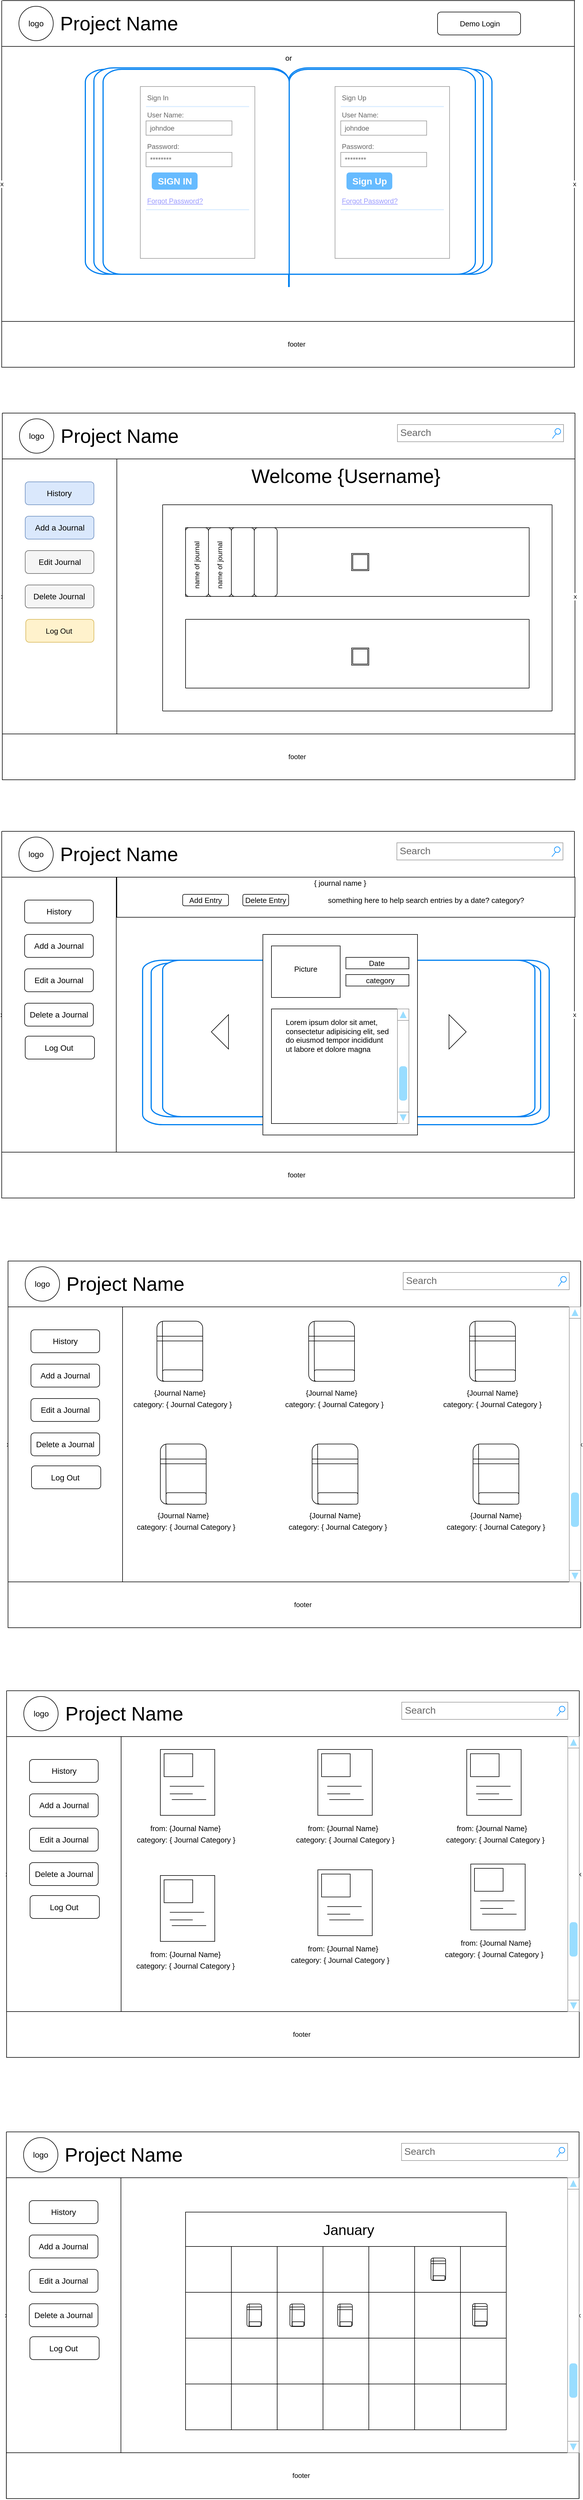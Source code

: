 <mxfile version="14.2.9" type="github">
  <diagram name="Page-1" id="03018318-947c-dd8e-b7a3-06fadd420f32">
    <mxGraphModel dx="1395" dy="2505" grid="1" gridSize="10" guides="1" tooltips="1" connect="1" arrows="1" fold="1" page="1" pageScale="1" pageWidth="1100" pageHeight="850" background="#ffffff" math="0" shadow="0">
      <root>
        <mxCell id="0" />
        <mxCell id="1" parent="0" />
        <mxCell id="677b7b8949515195-3" value="Search" style="strokeWidth=1;shadow=0;align=center;html=1;shape=mxgraph.mockup.forms.searchBox;strokeColor=#999999;mainText=;strokeColor2=#008cff;fontColor=#666666;fontSize=17;align=left;spacingLeft=3;rounded=0;labelBackgroundColor=none;comic=1;" parent="1" vertex="1">
          <mxGeometry x="730" y="-740" width="290" height="30" as="geometry" />
        </mxCell>
        <mxCell id="5NB1hFwePOgQbVpTFOs5-40" value="Untitled Layer" parent="0" />
        <mxCell id="5NB1hFwePOgQbVpTFOs5-164" value="" style="html=1;verticalLabelPosition=bottom;align=center;labelBackgroundColor=#ffffff;verticalAlign=top;strokeWidth=2;strokeColor=#0080F0;shadow=0;dashed=0;shape=mxgraph.ios7.icons.book;fontSize=33;fontColor=#000000;" vertex="1" parent="5NB1hFwePOgQbVpTFOs5-40">
          <mxGeometry x="285" y="195" width="710" height="305" as="geometry" />
        </mxCell>
        <mxCell id="5NB1hFwePOgQbVpTFOs5-166" value="" style="html=1;verticalLabelPosition=bottom;align=center;labelBackgroundColor=#ffffff;verticalAlign=top;strokeWidth=2;strokeColor=#0080F0;shadow=0;dashed=0;shape=mxgraph.ios7.icons.book;fontSize=33;fontColor=#000000;" vertex="1" parent="5NB1hFwePOgQbVpTFOs5-40">
          <mxGeometry x="300" y="200" width="680" height="285" as="geometry" />
        </mxCell>
        <mxCell id="5NB1hFwePOgQbVpTFOs5-176" value="" style="html=1;verticalLabelPosition=bottom;align=center;labelBackgroundColor=#ffffff;verticalAlign=top;strokeWidth=2;strokeColor=#0080F0;shadow=0;dashed=0;shape=mxgraph.ios7.icons.book;fontSize=13;fontColor=#000000;" vertex="1" parent="5NB1hFwePOgQbVpTFOs5-40">
          <mxGeometry x="320" y="195" width="650" height="290" as="geometry" />
        </mxCell>
        <mxCell id="5NB1hFwePOgQbVpTFOs5-44" value="" style="endArrow=none;html=1;" edge="1" parent="5NB1hFwePOgQbVpTFOs5-40">
          <mxGeometry width="50" height="50" relative="1" as="geometry">
            <mxPoint x="40" y="-760" as="sourcePoint" />
            <mxPoint x="1040" y="-760" as="targetPoint" />
          </mxGeometry>
        </mxCell>
        <mxCell id="5NB1hFwePOgQbVpTFOs5-45" value="" style="endArrow=none;html=1;" edge="1" parent="5NB1hFwePOgQbVpTFOs5-40">
          <mxGeometry width="50" height="50" relative="1" as="geometry">
            <mxPoint x="40" y="-120" as="sourcePoint" />
            <mxPoint x="1040" y="-120" as="targetPoint" />
          </mxGeometry>
        </mxCell>
        <mxCell id="5NB1hFwePOgQbVpTFOs5-46" value="" style="endArrow=none;html=1;" edge="1" parent="5NB1hFwePOgQbVpTFOs5-40">
          <mxGeometry width="50" height="50" relative="1" as="geometry">
            <mxPoint x="40" y="-680" as="sourcePoint" />
            <mxPoint x="1040" y="-680" as="targetPoint" />
          </mxGeometry>
        </mxCell>
        <mxCell id="5NB1hFwePOgQbVpTFOs5-48" value="x&lt;span style=&quot;color: rgba(0 , 0 , 0 , 0) ; font-family: monospace ; font-size: 0px ; background-color: rgb(248 , 249 , 250)&quot;&gt;%3CmxGraphModel%3E%3Croot%3E%3CmxCell%20id%3D%220%22%2F%3E%3CmxCell%20id%3D%221%22%20parent%3D%220%22%2F%3E%3CmxCell%20id%3D%222%22%20value%3D%22%22%20style%3D%22endArrow%3Dnone%3Bhtml%3D1%3B%22%20edge%3D%221%22%20parent%3D%221%22%3E%3CmxGeometry%20width%3D%2250%22%20height%3D%2250%22%20relative%3D%221%22%20as%3D%22geometry%22%3E%3CmxPoint%20x%3D%2240%22%20y%3D%22-800%22%20as%3D%22sourcePoint%22%2F%3E%3CmxPoint%20x%3D%221040%22%20y%3D%22-800%22%20as%3D%22targetPoint%22%2F%3E%3C%2FmxGeometry%3E%3C%2FmxCell%3E%3C%2Froot%3E%3C%2FmxGraphModel%3E&lt;/span&gt;" style="endArrow=none;html=1;" edge="1" parent="5NB1hFwePOgQbVpTFOs5-40">
          <mxGeometry width="50" height="50" relative="1" as="geometry">
            <mxPoint x="40" y="-120" as="sourcePoint" />
            <mxPoint x="40" y="-760" as="targetPoint" />
          </mxGeometry>
        </mxCell>
        <mxCell id="5NB1hFwePOgQbVpTFOs5-50" value="x&lt;span style=&quot;color: rgba(0 , 0 , 0 , 0) ; font-family: monospace ; font-size: 0px ; background-color: rgb(248 , 249 , 250)&quot;&gt;%3CmxGraphModel%3E%3Croot%3E%3CmxCell%20id%3D%220%22%2F%3E%3CmxCell%20id%3D%221%22%20parent%3D%220%22%2F%3E%3CmxCell%20id%3D%222%22%20value%3D%22%22%20style%3D%22endArrow%3Dnone%3Bhtml%3D1%3B%22%20edge%3D%221%22%20parent%3D%221%22%3E%3CmxGeometry%20width%3D%2250%22%20height%3D%2250%22%20relative%3D%221%22%20as%3D%22geometry%22%3E%3CmxPoint%20x%3D%2240%22%20y%3D%22-800%22%20as%3D%22sourcePoint%22%2F%3E%3CmxPoint%20x%3D%221040%22%20y%3D%22-800%22%20as%3D%22targetPoint%22%2F%3E%3C%2FmxGeometry%3E%3C%2FmxCell%3E%3C%2Froot%3E%3C%2FmxGraphModel%3E&lt;/span&gt;" style="endArrow=none;html=1;" edge="1" parent="5NB1hFwePOgQbVpTFOs5-40">
          <mxGeometry width="50" height="50" relative="1" as="geometry">
            <mxPoint x="1040" y="-120" as="sourcePoint" />
            <mxPoint x="1040" y="-760" as="targetPoint" />
          </mxGeometry>
        </mxCell>
        <mxCell id="5NB1hFwePOgQbVpTFOs5-65" value="" style="endArrow=none;html=1;" edge="1" parent="5NB1hFwePOgQbVpTFOs5-40">
          <mxGeometry width="50" height="50" relative="1" as="geometry">
            <mxPoint x="320" y="-600" as="sourcePoint" />
            <mxPoint x="1000" y="-600" as="targetPoint" />
          </mxGeometry>
        </mxCell>
        <mxCell id="5NB1hFwePOgQbVpTFOs5-66" value="" style="endArrow=none;html=1;" edge="1" parent="5NB1hFwePOgQbVpTFOs5-40">
          <mxGeometry width="50" height="50" relative="1" as="geometry">
            <mxPoint x="320" y="-600" as="sourcePoint" />
            <mxPoint x="320" y="-240" as="targetPoint" />
          </mxGeometry>
        </mxCell>
        <mxCell id="5NB1hFwePOgQbVpTFOs5-67" value="" style="endArrow=none;html=1;" edge="1" parent="5NB1hFwePOgQbVpTFOs5-40">
          <mxGeometry width="50" height="50" relative="1" as="geometry">
            <mxPoint x="1000" y="-600" as="sourcePoint" />
            <mxPoint x="1000" y="-240" as="targetPoint" />
          </mxGeometry>
        </mxCell>
        <mxCell id="5NB1hFwePOgQbVpTFOs5-68" value="" style="endArrow=none;html=1;" edge="1" parent="5NB1hFwePOgQbVpTFOs5-40">
          <mxGeometry width="50" height="50" relative="1" as="geometry">
            <mxPoint x="320" y="-240" as="sourcePoint" />
            <mxPoint x="1000" y="-240" as="targetPoint" />
          </mxGeometry>
        </mxCell>
        <mxCell id="5NB1hFwePOgQbVpTFOs5-69" value="" style="endArrow=none;html=1;" edge="1" parent="5NB1hFwePOgQbVpTFOs5-40">
          <mxGeometry width="50" height="50" relative="1" as="geometry">
            <mxPoint x="360" y="-560" as="sourcePoint" />
            <mxPoint x="960" y="-560" as="targetPoint" />
          </mxGeometry>
        </mxCell>
        <mxCell id="5NB1hFwePOgQbVpTFOs5-70" value="" style="endArrow=none;html=1;" edge="1" parent="5NB1hFwePOgQbVpTFOs5-40">
          <mxGeometry width="50" height="50" relative="1" as="geometry">
            <mxPoint x="360" y="-440" as="sourcePoint" />
            <mxPoint x="960" y="-440" as="targetPoint" />
          </mxGeometry>
        </mxCell>
        <mxCell id="5NB1hFwePOgQbVpTFOs5-71" value="" style="endArrow=none;html=1;" edge="1" parent="5NB1hFwePOgQbVpTFOs5-40">
          <mxGeometry width="50" height="50" relative="1" as="geometry">
            <mxPoint x="360" y="-400" as="sourcePoint" />
            <mxPoint x="960" y="-400" as="targetPoint" />
          </mxGeometry>
        </mxCell>
        <mxCell id="5NB1hFwePOgQbVpTFOs5-72" value="" style="endArrow=none;html=1;" edge="1" parent="5NB1hFwePOgQbVpTFOs5-40">
          <mxGeometry width="50" height="50" relative="1" as="geometry">
            <mxPoint x="360" y="-280" as="sourcePoint" />
            <mxPoint x="960" y="-280" as="targetPoint" />
          </mxGeometry>
        </mxCell>
        <mxCell id="5NB1hFwePOgQbVpTFOs5-74" value="" style="endArrow=none;html=1;" edge="1" parent="5NB1hFwePOgQbVpTFOs5-40">
          <mxGeometry width="50" height="50" relative="1" as="geometry">
            <mxPoint x="360" y="-440" as="sourcePoint" />
            <mxPoint x="360" y="-560" as="targetPoint" />
          </mxGeometry>
        </mxCell>
        <mxCell id="5NB1hFwePOgQbVpTFOs5-75" value="" style="endArrow=none;html=1;" edge="1" parent="5NB1hFwePOgQbVpTFOs5-40">
          <mxGeometry width="50" height="50" relative="1" as="geometry">
            <mxPoint x="960" y="-440" as="sourcePoint" />
            <mxPoint x="960" y="-560" as="targetPoint" />
          </mxGeometry>
        </mxCell>
        <mxCell id="5NB1hFwePOgQbVpTFOs5-76" value="" style="endArrow=none;html=1;" edge="1" parent="5NB1hFwePOgQbVpTFOs5-40">
          <mxGeometry width="50" height="50" relative="1" as="geometry">
            <mxPoint x="360" y="-280" as="sourcePoint" />
            <mxPoint x="360" y="-400" as="targetPoint" />
          </mxGeometry>
        </mxCell>
        <mxCell id="5NB1hFwePOgQbVpTFOs5-77" value="" style="endArrow=none;html=1;" edge="1" parent="5NB1hFwePOgQbVpTFOs5-40">
          <mxGeometry width="50" height="50" relative="1" as="geometry">
            <mxPoint x="960" y="-280" as="sourcePoint" />
            <mxPoint x="960" y="-400" as="targetPoint" />
          </mxGeometry>
        </mxCell>
        <mxCell id="5NB1hFwePOgQbVpTFOs5-78" value="" style="rounded=1;whiteSpace=wrap;html=1;rotation=-90;" vertex="1" parent="5NB1hFwePOgQbVpTFOs5-40">
          <mxGeometry x="320" y="-520" width="120" height="40" as="geometry" />
        </mxCell>
        <mxCell id="5NB1hFwePOgQbVpTFOs5-79" value="" style="rounded=1;whiteSpace=wrap;html=1;rotation=-90;" vertex="1" parent="5NB1hFwePOgQbVpTFOs5-40">
          <mxGeometry x="360" y="-520" width="120" height="40" as="geometry" />
        </mxCell>
        <mxCell id="5NB1hFwePOgQbVpTFOs5-80" value="" style="rounded=1;whiteSpace=wrap;html=1;rotation=-90;" vertex="1" parent="5NB1hFwePOgQbVpTFOs5-40">
          <mxGeometry x="400" y="-520" width="120" height="40" as="geometry" />
        </mxCell>
        <mxCell id="5NB1hFwePOgQbVpTFOs5-81" value="" style="rounded=1;whiteSpace=wrap;html=1;rotation=-90;" vertex="1" parent="5NB1hFwePOgQbVpTFOs5-40">
          <mxGeometry x="440" y="-520" width="120" height="40" as="geometry" />
        </mxCell>
        <mxCell id="5NB1hFwePOgQbVpTFOs5-82" value="" style="shape=ext;double=1;whiteSpace=wrap;html=1;aspect=fixed;" vertex="1" parent="5NB1hFwePOgQbVpTFOs5-40">
          <mxGeometry x="650" y="-515" width="30" height="30" as="geometry" />
        </mxCell>
        <mxCell id="5NB1hFwePOgQbVpTFOs5-83" value="" style="shape=ext;double=1;whiteSpace=wrap;html=1;aspect=fixed;" vertex="1" parent="5NB1hFwePOgQbVpTFOs5-40">
          <mxGeometry x="650" y="-350" width="30" height="30" as="geometry" />
        </mxCell>
        <mxCell id="5NB1hFwePOgQbVpTFOs5-88" value="" style="rounded=0;whiteSpace=wrap;html=1;" vertex="1" parent="5NB1hFwePOgQbVpTFOs5-40">
          <mxGeometry x="40" y="-200" width="1000" height="80" as="geometry" />
        </mxCell>
        <mxCell id="5NB1hFwePOgQbVpTFOs5-89" value="footer" style="text;html=1;strokeColor=none;fillColor=none;align=center;verticalAlign=middle;whiteSpace=wrap;rounded=0;" vertex="1" parent="5NB1hFwePOgQbVpTFOs5-40">
          <mxGeometry x="500" y="-180" width="110" height="40" as="geometry" />
        </mxCell>
        <mxCell id="5NB1hFwePOgQbVpTFOs5-90" value="" style="shape=image;html=1;verticalAlign=top;verticalLabelPosition=bottom;labelBackgroundColor=#ffffff;imageAspect=0;aspect=fixed;image=https://cdn4.iconfinder.com/data/icons/basic-user-interface-elements/700/plus-add-new-create-attach-maximize-128.png" vertex="1" parent="5NB1hFwePOgQbVpTFOs5-40">
          <mxGeometry x="656" y="-509" width="18" height="18" as="geometry" />
        </mxCell>
        <mxCell id="5NB1hFwePOgQbVpTFOs5-91" value="" style="shape=image;html=1;verticalAlign=top;verticalLabelPosition=bottom;labelBackgroundColor=#ffffff;imageAspect=0;aspect=fixed;image=https://cdn4.iconfinder.com/data/icons/basic-user-interface-elements/700/plus-add-new-create-attach-maximize-128.png" vertex="1" parent="5NB1hFwePOgQbVpTFOs5-40">
          <mxGeometry x="656" y="-344" width="18" height="18" as="geometry" />
        </mxCell>
        <mxCell id="5NB1hFwePOgQbVpTFOs5-92" value="name of journal" style="text;html=1;strokeColor=none;fillColor=none;align=center;verticalAlign=middle;whiteSpace=wrap;rounded=0;rotation=-90;" vertex="1" parent="5NB1hFwePOgQbVpTFOs5-40">
          <mxGeometry x="325" y="-505" width="110" height="20" as="geometry" />
        </mxCell>
        <mxCell id="5NB1hFwePOgQbVpTFOs5-93" value="name of journal" style="text;html=1;strokeColor=none;fillColor=none;align=center;verticalAlign=middle;whiteSpace=wrap;rounded=0;rotation=-90;" vertex="1" parent="5NB1hFwePOgQbVpTFOs5-40">
          <mxGeometry x="365" y="-505" width="110" height="20" as="geometry" />
        </mxCell>
        <mxCell id="5NB1hFwePOgQbVpTFOs5-94" value="" style="rounded=0;whiteSpace=wrap;html=1;rotation=-90;" vertex="1" parent="5NB1hFwePOgQbVpTFOs5-40">
          <mxGeometry x="-100" y="-540" width="480" height="200" as="geometry" />
        </mxCell>
        <mxCell id="5NB1hFwePOgQbVpTFOs5-99" value="" style="rounded=1;whiteSpace=wrap;html=1;fillColor=#dae8fc;strokeColor=#6c8ebf;" vertex="1" parent="5NB1hFwePOgQbVpTFOs5-40">
          <mxGeometry x="80" y="-640" width="120" height="40" as="geometry" />
        </mxCell>
        <mxCell id="5NB1hFwePOgQbVpTFOs5-100" value="" style="rounded=1;whiteSpace=wrap;html=1;fillColor=#dae8fc;strokeColor=#6c8ebf;" vertex="1" parent="5NB1hFwePOgQbVpTFOs5-40">
          <mxGeometry x="80" y="-580" width="120" height="40" as="geometry" />
        </mxCell>
        <mxCell id="5NB1hFwePOgQbVpTFOs5-101" value="" style="rounded=1;whiteSpace=wrap;html=1;fillColor=#f5f5f5;strokeColor=#666666;fontColor=#333333;" vertex="1" parent="5NB1hFwePOgQbVpTFOs5-40">
          <mxGeometry x="80" y="-520" width="120" height="40" as="geometry" />
        </mxCell>
        <mxCell id="5NB1hFwePOgQbVpTFOs5-102" value="" style="rounded=1;whiteSpace=wrap;html=1;fillColor=#f5f5f5;strokeColor=#666666;fontColor=#333333;" vertex="1" parent="5NB1hFwePOgQbVpTFOs5-40">
          <mxGeometry x="80" y="-460" width="120" height="40" as="geometry" />
        </mxCell>
        <mxCell id="5NB1hFwePOgQbVpTFOs5-104" value="" style="ellipse;whiteSpace=wrap;html=1;aspect=fixed;" vertex="1" parent="5NB1hFwePOgQbVpTFOs5-40">
          <mxGeometry x="70" y="-750" width="60" height="60" as="geometry" />
        </mxCell>
        <mxCell id="5NB1hFwePOgQbVpTFOs5-105" value="Project Name" style="text;html=1;strokeColor=none;fillColor=none;align=center;verticalAlign=middle;whiteSpace=wrap;rounded=0;strokeWidth=6;fontSize=34;" vertex="1" parent="5NB1hFwePOgQbVpTFOs5-40">
          <mxGeometry x="140" y="-760" width="210" height="80" as="geometry" />
        </mxCell>
        <mxCell id="5NB1hFwePOgQbVpTFOs5-106" value="Welcome {Username}" style="text;html=1;strokeColor=none;fillColor=none;align=center;verticalAlign=middle;whiteSpace=wrap;rounded=0;fontSize=34;" vertex="1" parent="5NB1hFwePOgQbVpTFOs5-40">
          <mxGeometry x="440" y="-660" width="400" height="20" as="geometry" />
        </mxCell>
        <mxCell id="5NB1hFwePOgQbVpTFOs5-108" value="Add a Journal" style="text;html=1;strokeColor=none;fillColor=none;align=center;verticalAlign=middle;whiteSpace=wrap;rounded=0;fontSize=14;" vertex="1" parent="5NB1hFwePOgQbVpTFOs5-40">
          <mxGeometry x="87.5" y="-580" width="105" height="40" as="geometry" />
        </mxCell>
        <mxCell id="5NB1hFwePOgQbVpTFOs5-111" value="History" style="text;html=1;strokeColor=none;fillColor=none;align=center;verticalAlign=middle;whiteSpace=wrap;rounded=0;fontSize=14;" vertex="1" parent="5NB1hFwePOgQbVpTFOs5-40">
          <mxGeometry x="96.5" y="-640" width="85" height="40" as="geometry" />
        </mxCell>
        <mxCell id="5NB1hFwePOgQbVpTFOs5-112" value="Edit Journal" style="text;html=1;strokeColor=none;fillColor=none;align=center;verticalAlign=middle;whiteSpace=wrap;rounded=0;fontSize=14;" vertex="1" parent="5NB1hFwePOgQbVpTFOs5-40">
          <mxGeometry x="93" y="-520" width="95" height="40" as="geometry" />
        </mxCell>
        <mxCell id="5NB1hFwePOgQbVpTFOs5-113" value="Delete Journal" style="text;html=1;strokeColor=none;fillColor=none;align=center;verticalAlign=middle;whiteSpace=wrap;rounded=0;fontSize=14;" vertex="1" parent="5NB1hFwePOgQbVpTFOs5-40">
          <mxGeometry x="86.5" y="-460" width="105" height="40" as="geometry" />
        </mxCell>
        <mxCell id="5NB1hFwePOgQbVpTFOs5-114" value="Search" style="strokeWidth=1;shadow=0;align=center;html=1;shape=mxgraph.mockup.forms.searchBox;strokeColor=#999999;mainText=;strokeColor2=#008cff;fontColor=#666666;fontSize=17;align=left;spacingLeft=3;rounded=0;labelBackgroundColor=none;comic=1;" vertex="1" parent="5NB1hFwePOgQbVpTFOs5-40">
          <mxGeometry x="729" y="-10" width="290" height="30" as="geometry" />
        </mxCell>
        <mxCell id="5NB1hFwePOgQbVpTFOs5-115" value="" style="endArrow=none;html=1;" edge="1" parent="5NB1hFwePOgQbVpTFOs5-40">
          <mxGeometry width="50" height="50" relative="1" as="geometry">
            <mxPoint x="39" y="-30" as="sourcePoint" />
            <mxPoint x="1039" y="-30" as="targetPoint" />
          </mxGeometry>
        </mxCell>
        <mxCell id="5NB1hFwePOgQbVpTFOs5-116" value="" style="endArrow=none;html=1;" edge="1" parent="5NB1hFwePOgQbVpTFOs5-40">
          <mxGeometry width="50" height="50" relative="1" as="geometry">
            <mxPoint x="39" y="610" as="sourcePoint" />
            <mxPoint x="1039" y="610" as="targetPoint" />
          </mxGeometry>
        </mxCell>
        <mxCell id="5NB1hFwePOgQbVpTFOs5-117" value="" style="endArrow=none;html=1;" edge="1" parent="5NB1hFwePOgQbVpTFOs5-40">
          <mxGeometry width="50" height="50" relative="1" as="geometry">
            <mxPoint x="39" y="50" as="sourcePoint" />
            <mxPoint x="1039" y="50" as="targetPoint" />
          </mxGeometry>
        </mxCell>
        <mxCell id="5NB1hFwePOgQbVpTFOs5-118" value="x&lt;span style=&quot;color: rgba(0 , 0 , 0 , 0) ; font-family: monospace ; font-size: 0px ; background-color: rgb(248 , 249 , 250)&quot;&gt;%3CmxGraphModel%3E%3Croot%3E%3CmxCell%20id%3D%220%22%2F%3E%3CmxCell%20id%3D%221%22%20parent%3D%220%22%2F%3E%3CmxCell%20id%3D%222%22%20value%3D%22%22%20style%3D%22endArrow%3Dnone%3Bhtml%3D1%3B%22%20edge%3D%221%22%20parent%3D%221%22%3E%3CmxGeometry%20width%3D%2250%22%20height%3D%2250%22%20relative%3D%221%22%20as%3D%22geometry%22%3E%3CmxPoint%20x%3D%2240%22%20y%3D%22-800%22%20as%3D%22sourcePoint%22%2F%3E%3CmxPoint%20x%3D%221040%22%20y%3D%22-800%22%20as%3D%22targetPoint%22%2F%3E%3C%2FmxGeometry%3E%3C%2FmxCell%3E%3C%2Froot%3E%3C%2FmxGraphModel%3E&lt;/span&gt;" style="endArrow=none;html=1;" edge="1" parent="5NB1hFwePOgQbVpTFOs5-40">
          <mxGeometry width="50" height="50" relative="1" as="geometry">
            <mxPoint x="39" y="610" as="sourcePoint" />
            <mxPoint x="39" y="-30" as="targetPoint" />
          </mxGeometry>
        </mxCell>
        <mxCell id="5NB1hFwePOgQbVpTFOs5-119" value="x&lt;span style=&quot;color: rgba(0 , 0 , 0 , 0) ; font-family: monospace ; font-size: 0px ; background-color: rgb(248 , 249 , 250)&quot;&gt;%3CmxGraphModel%3E%3Croot%3E%3CmxCell%20id%3D%220%22%2F%3E%3CmxCell%20id%3D%221%22%20parent%3D%220%22%2F%3E%3CmxCell%20id%3D%222%22%20value%3D%22%22%20style%3D%22endArrow%3Dnone%3Bhtml%3D1%3B%22%20edge%3D%221%22%20parent%3D%221%22%3E%3CmxGeometry%20width%3D%2250%22%20height%3D%2250%22%20relative%3D%221%22%20as%3D%22geometry%22%3E%3CmxPoint%20x%3D%2240%22%20y%3D%22-800%22%20as%3D%22sourcePoint%22%2F%3E%3CmxPoint%20x%3D%221040%22%20y%3D%22-800%22%20as%3D%22targetPoint%22%2F%3E%3C%2FmxGeometry%3E%3C%2FmxCell%3E%3C%2Froot%3E%3C%2FmxGraphModel%3E&lt;/span&gt;" style="endArrow=none;html=1;" edge="1" parent="5NB1hFwePOgQbVpTFOs5-40">
          <mxGeometry width="50" height="50" relative="1" as="geometry">
            <mxPoint x="1039" y="610" as="sourcePoint" />
            <mxPoint x="1039" y="-30" as="targetPoint" />
          </mxGeometry>
        </mxCell>
        <mxCell id="5NB1hFwePOgQbVpTFOs5-138" value="" style="rounded=0;whiteSpace=wrap;html=1;" vertex="1" parent="5NB1hFwePOgQbVpTFOs5-40">
          <mxGeometry x="39" y="530" width="1000" height="80" as="geometry" />
        </mxCell>
        <mxCell id="5NB1hFwePOgQbVpTFOs5-139" value="footer" style="text;html=1;strokeColor=none;fillColor=none;align=center;verticalAlign=middle;whiteSpace=wrap;rounded=0;" vertex="1" parent="5NB1hFwePOgQbVpTFOs5-40">
          <mxGeometry x="499" y="550" width="110" height="40" as="geometry" />
        </mxCell>
        <mxCell id="5NB1hFwePOgQbVpTFOs5-144" value="" style="rounded=0;whiteSpace=wrap;html=1;rotation=-90;" vertex="1" parent="5NB1hFwePOgQbVpTFOs5-40">
          <mxGeometry x="-101" y="190" width="480" height="200" as="geometry" />
        </mxCell>
        <mxCell id="5NB1hFwePOgQbVpTFOs5-145" value="" style="rounded=1;whiteSpace=wrap;html=1;" vertex="1" parent="5NB1hFwePOgQbVpTFOs5-40">
          <mxGeometry x="79" y="90" width="120" height="40" as="geometry" />
        </mxCell>
        <mxCell id="5NB1hFwePOgQbVpTFOs5-146" value="" style="rounded=1;whiteSpace=wrap;html=1;" vertex="1" parent="5NB1hFwePOgQbVpTFOs5-40">
          <mxGeometry x="79" y="150" width="120" height="40" as="geometry" />
        </mxCell>
        <mxCell id="5NB1hFwePOgQbVpTFOs5-147" value="" style="rounded=1;whiteSpace=wrap;html=1;" vertex="1" parent="5NB1hFwePOgQbVpTFOs5-40">
          <mxGeometry x="79" y="210" width="120" height="40" as="geometry" />
        </mxCell>
        <mxCell id="5NB1hFwePOgQbVpTFOs5-148" value="" style="rounded=1;whiteSpace=wrap;html=1;" vertex="1" parent="5NB1hFwePOgQbVpTFOs5-40">
          <mxGeometry x="79" y="270" width="120" height="40" as="geometry" />
        </mxCell>
        <mxCell id="5NB1hFwePOgQbVpTFOs5-149" value="" style="ellipse;whiteSpace=wrap;html=1;aspect=fixed;" vertex="1" parent="5NB1hFwePOgQbVpTFOs5-40">
          <mxGeometry x="69" y="-20" width="60" height="60" as="geometry" />
        </mxCell>
        <mxCell id="5NB1hFwePOgQbVpTFOs5-150" value="Project Name" style="text;html=1;strokeColor=none;fillColor=none;align=center;verticalAlign=middle;whiteSpace=wrap;rounded=0;strokeWidth=6;fontSize=34;" vertex="1" parent="5NB1hFwePOgQbVpTFOs5-40">
          <mxGeometry x="139" y="-30" width="210" height="80" as="geometry" />
        </mxCell>
        <mxCell id="5NB1hFwePOgQbVpTFOs5-152" value="Add a Journal" style="text;html=1;strokeColor=none;fillColor=none;align=center;verticalAlign=middle;whiteSpace=wrap;rounded=0;fontSize=14;" vertex="1" parent="5NB1hFwePOgQbVpTFOs5-40">
          <mxGeometry x="54" y="150" width="170" height="40" as="geometry" />
        </mxCell>
        <mxCell id="5NB1hFwePOgQbVpTFOs5-153" value="History" style="text;html=1;strokeColor=none;fillColor=none;align=center;verticalAlign=middle;whiteSpace=wrap;rounded=0;fontSize=14;" vertex="1" parent="5NB1hFwePOgQbVpTFOs5-40">
          <mxGeometry x="54" y="90" width="170" height="40" as="geometry" />
        </mxCell>
        <mxCell id="5NB1hFwePOgQbVpTFOs5-154" value="Edit a Journal" style="text;html=1;strokeColor=none;fillColor=none;align=center;verticalAlign=middle;whiteSpace=wrap;rounded=0;fontSize=14;" vertex="1" parent="5NB1hFwePOgQbVpTFOs5-40">
          <mxGeometry x="54" y="210" width="170" height="40" as="geometry" />
        </mxCell>
        <mxCell id="5NB1hFwePOgQbVpTFOs5-155" value="Delete a Journal" style="text;html=1;strokeColor=none;fillColor=none;align=center;verticalAlign=middle;whiteSpace=wrap;rounded=0;fontSize=14;" vertex="1" parent="5NB1hFwePOgQbVpTFOs5-40">
          <mxGeometry x="54" y="270" width="170" height="40" as="geometry" />
        </mxCell>
        <mxCell id="5NB1hFwePOgQbVpTFOs5-156" value="logo" style="text;html=1;strokeColor=none;fillColor=none;align=center;verticalAlign=middle;whiteSpace=wrap;rounded=0;fontSize=14;" vertex="1" parent="5NB1hFwePOgQbVpTFOs5-40">
          <mxGeometry x="80" y="-730" width="40" height="20" as="geometry" />
        </mxCell>
        <mxCell id="5NB1hFwePOgQbVpTFOs5-157" value="logo" style="text;html=1;strokeColor=none;fillColor=none;align=center;verticalAlign=middle;whiteSpace=wrap;rounded=0;fontSize=14;" vertex="1" parent="5NB1hFwePOgQbVpTFOs5-40">
          <mxGeometry x="79" width="40" height="20" as="geometry" />
        </mxCell>
        <mxCell id="5NB1hFwePOgQbVpTFOs5-167" value="" style="rounded=0;whiteSpace=wrap;html=1;strokeWidth=1;fontSize=33;fontColor=#000000;rotation=-90;horizontal=1;verticalAlign=bottom;" vertex="1" parent="5NB1hFwePOgQbVpTFOs5-40">
          <mxGeometry x="455" y="190" width="350" height="270" as="geometry" />
        </mxCell>
        <mxCell id="5NB1hFwePOgQbVpTFOs5-168" value="" style="triangle;whiteSpace=wrap;html=1;strokeWidth=1;fontSize=33;fontColor=#000000;" vertex="1" parent="5NB1hFwePOgQbVpTFOs5-40">
          <mxGeometry x="820" y="290" width="30" height="60" as="geometry" />
        </mxCell>
        <mxCell id="5NB1hFwePOgQbVpTFOs5-169" value="" style="triangle;whiteSpace=wrap;html=1;strokeWidth=1;fontSize=33;fontColor=#000000;rotation=-180;" vertex="1" parent="5NB1hFwePOgQbVpTFOs5-40">
          <mxGeometry x="405" y="290" width="30" height="60" as="geometry" />
        </mxCell>
        <mxCell id="5NB1hFwePOgQbVpTFOs5-171" value="" style="rounded=0;whiteSpace=wrap;html=1;strokeWidth=1;fontSize=33;fontColor=#000000;" vertex="1" parent="5NB1hFwePOgQbVpTFOs5-40">
          <mxGeometry x="240" y="50" width="800" height="70" as="geometry" />
        </mxCell>
        <mxCell id="5NB1hFwePOgQbVpTFOs5-172" value="{ journal name }" style="text;html=1;strokeColor=none;fillColor=none;align=center;verticalAlign=middle;whiteSpace=wrap;rounded=0;fontSize=13;fontColor=#000000;" vertex="1" parent="5NB1hFwePOgQbVpTFOs5-40">
          <mxGeometry x="525" y="50" width="210" height="20" as="geometry" />
        </mxCell>
        <mxCell id="5NB1hFwePOgQbVpTFOs5-173" value="Add Entry" style="rounded=1;whiteSpace=wrap;html=1;strokeWidth=1;fontSize=13;fontColor=#000000;" vertex="1" parent="5NB1hFwePOgQbVpTFOs5-40">
          <mxGeometry x="355" y="80" width="80" height="20" as="geometry" />
        </mxCell>
        <mxCell id="5NB1hFwePOgQbVpTFOs5-174" value="Delete Entry" style="rounded=1;whiteSpace=wrap;html=1;strokeWidth=1;fontSize=13;fontColor=#000000;" vertex="1" parent="5NB1hFwePOgQbVpTFOs5-40">
          <mxGeometry x="460" y="80" width="80" height="20" as="geometry" />
        </mxCell>
        <mxCell id="5NB1hFwePOgQbVpTFOs5-179" value="something here to help search entries by a date? category?" style="text;html=1;strokeColor=none;fillColor=none;align=center;verticalAlign=middle;whiteSpace=wrap;rounded=0;fontSize=13;fontColor=#000000;" vertex="1" parent="5NB1hFwePOgQbVpTFOs5-40">
          <mxGeometry x="570" y="80" width="420" height="20" as="geometry" />
        </mxCell>
        <mxCell id="5NB1hFwePOgQbVpTFOs5-186" value="" style="rounded=0;whiteSpace=wrap;html=1;strokeWidth=1;fontSize=13;fontColor=#000000;" vertex="1" parent="5NB1hFwePOgQbVpTFOs5-40">
          <mxGeometry x="510" y="170" width="120" height="90" as="geometry" />
        </mxCell>
        <mxCell id="5NB1hFwePOgQbVpTFOs5-188" value="Picture" style="text;html=1;strokeColor=none;fillColor=none;align=center;verticalAlign=middle;whiteSpace=wrap;rounded=0;fontSize=13;fontColor=#000000;" vertex="1" parent="5NB1hFwePOgQbVpTFOs5-40">
          <mxGeometry x="510" y="190" width="120" height="40" as="geometry" />
        </mxCell>
        <mxCell id="5NB1hFwePOgQbVpTFOs5-233" value="" style="rounded=0;whiteSpace=wrap;html=1;strokeWidth=1;fontSize=13;fontColor=#000000;" vertex="1" parent="5NB1hFwePOgQbVpTFOs5-40">
          <mxGeometry x="510" y="280" width="230" height="200" as="geometry" />
        </mxCell>
        <mxCell id="5NB1hFwePOgQbVpTFOs5-234" value="" style="verticalLabelPosition=bottom;shadow=0;dashed=0;align=center;html=1;verticalAlign=top;strokeWidth=1;shape=mxgraph.mockup.navigation.scrollBar;strokeColor=#999999;barPos=20;fillColor2=#99ddff;strokeColor2=none;direction=north;fontSize=13;fontColor=#000000;" vertex="1" parent="5NB1hFwePOgQbVpTFOs5-40">
          <mxGeometry x="730" y="280" width="20" height="200" as="geometry" />
        </mxCell>
        <mxCell id="5NB1hFwePOgQbVpTFOs5-241" value="&lt;h1&gt;&lt;br&gt;&lt;/h1&gt;&lt;p&gt;Lorem ipsum dolor sit amet, consectetur adipisicing elit, sed do eiusmod tempor incididunt ut labore et dolore magna aliqua.&lt;/p&gt;" style="text;html=1;strokeColor=none;fillColor=none;spacing=5;spacingTop=-20;whiteSpace=wrap;overflow=hidden;rounded=0;fontSize=13;fontColor=#000000;" vertex="1" parent="5NB1hFwePOgQbVpTFOs5-40">
          <mxGeometry x="530" y="240" width="190" height="120" as="geometry" />
        </mxCell>
        <mxCell id="5NB1hFwePOgQbVpTFOs5-242" value="" style="rounded=0;whiteSpace=wrap;html=1;strokeWidth=1;fontSize=13;fontColor=#000000;" vertex="1" parent="5NB1hFwePOgQbVpTFOs5-40">
          <mxGeometry x="640" y="190" width="110" height="20" as="geometry" />
        </mxCell>
        <mxCell id="5NB1hFwePOgQbVpTFOs5-243" value="" style="rounded=0;whiteSpace=wrap;html=1;strokeWidth=1;fontSize=13;fontColor=#000000;" vertex="1" parent="5NB1hFwePOgQbVpTFOs5-40">
          <mxGeometry x="640" y="220" width="110" height="20" as="geometry" />
        </mxCell>
        <mxCell id="5NB1hFwePOgQbVpTFOs5-244" value="Date" style="text;html=1;strokeColor=none;fillColor=none;align=center;verticalAlign=middle;whiteSpace=wrap;rounded=0;fontSize=13;fontColor=#000000;" vertex="1" parent="5NB1hFwePOgQbVpTFOs5-40">
          <mxGeometry x="674" y="190" width="40" height="20" as="geometry" />
        </mxCell>
        <mxCell id="5NB1hFwePOgQbVpTFOs5-245" value="category" style="text;html=1;strokeColor=none;fillColor=none;align=center;verticalAlign=middle;whiteSpace=wrap;rounded=0;fontSize=13;fontColor=#000000;" vertex="1" parent="5NB1hFwePOgQbVpTFOs5-40">
          <mxGeometry x="680" y="220" width="40" height="20" as="geometry" />
        </mxCell>
        <mxCell id="5NB1hFwePOgQbVpTFOs5-289" value="" style="html=1;verticalLabelPosition=bottom;align=center;labelBackgroundColor=#ffffff;verticalAlign=top;strokeWidth=2;strokeColor=#0080F0;shadow=0;dashed=0;shape=mxgraph.ios7.icons.book;fontSize=33;fontColor=#000000;" vertex="1" parent="5NB1hFwePOgQbVpTFOs5-40">
          <mxGeometry x="185" y="-1360" width="710" height="380" as="geometry" />
        </mxCell>
        <mxCell id="5NB1hFwePOgQbVpTFOs5-290" value="" style="html=1;verticalLabelPosition=bottom;align=center;labelBackgroundColor=#ffffff;verticalAlign=top;strokeWidth=2;strokeColor=#0080F0;shadow=0;dashed=0;shape=mxgraph.ios7.icons.book;fontSize=33;fontColor=#000000;" vertex="1" parent="5NB1hFwePOgQbVpTFOs5-40">
          <mxGeometry x="200" y="-1362.5" width="680" height="382.5" as="geometry" />
        </mxCell>
        <mxCell id="5NB1hFwePOgQbVpTFOs5-291" value="" style="html=1;verticalLabelPosition=bottom;align=center;labelBackgroundColor=#ffffff;verticalAlign=top;strokeWidth=2;strokeColor=#0080F0;shadow=0;dashed=0;shape=mxgraph.ios7.icons.book;fontSize=13;fontColor=#000000;" vertex="1" parent="5NB1hFwePOgQbVpTFOs5-40">
          <mxGeometry x="216" y="-1360" width="650" height="380" as="geometry" />
        </mxCell>
        <mxCell id="5NB1hFwePOgQbVpTFOs5-293" value="" style="endArrow=none;html=1;" edge="1" parent="5NB1hFwePOgQbVpTFOs5-40">
          <mxGeometry width="50" height="50" relative="1" as="geometry">
            <mxPoint x="40" y="-1480" as="sourcePoint" />
            <mxPoint x="1040" y="-1480" as="targetPoint" />
          </mxGeometry>
        </mxCell>
        <mxCell id="5NB1hFwePOgQbVpTFOs5-294" value="" style="endArrow=none;html=1;" edge="1" parent="5NB1hFwePOgQbVpTFOs5-40">
          <mxGeometry width="50" height="50" relative="1" as="geometry">
            <mxPoint x="39" y="-840" as="sourcePoint" />
            <mxPoint x="1039" y="-840" as="targetPoint" />
          </mxGeometry>
        </mxCell>
        <mxCell id="5NB1hFwePOgQbVpTFOs5-295" value="" style="endArrow=none;html=1;" edge="1" parent="5NB1hFwePOgQbVpTFOs5-40">
          <mxGeometry width="50" height="50" relative="1" as="geometry">
            <mxPoint x="39" y="-1400" as="sourcePoint" />
            <mxPoint x="1039" y="-1400" as="targetPoint" />
          </mxGeometry>
        </mxCell>
        <mxCell id="5NB1hFwePOgQbVpTFOs5-296" value="x&lt;span style=&quot;color: rgba(0 , 0 , 0 , 0) ; font-family: monospace ; font-size: 0px ; background-color: rgb(248 , 249 , 250)&quot;&gt;%3CmxGraphModel%3E%3Croot%3E%3CmxCell%20id%3D%220%22%2F%3E%3CmxCell%20id%3D%221%22%20parent%3D%220%22%2F%3E%3CmxCell%20id%3D%222%22%20value%3D%22%22%20style%3D%22endArrow%3Dnone%3Bhtml%3D1%3B%22%20edge%3D%221%22%20parent%3D%221%22%3E%3CmxGeometry%20width%3D%2250%22%20height%3D%2250%22%20relative%3D%221%22%20as%3D%22geometry%22%3E%3CmxPoint%20x%3D%2240%22%20y%3D%22-800%22%20as%3D%22sourcePoint%22%2F%3E%3CmxPoint%20x%3D%221040%22%20y%3D%22-800%22%20as%3D%22targetPoint%22%2F%3E%3C%2FmxGeometry%3E%3C%2FmxCell%3E%3C%2Froot%3E%3C%2FmxGraphModel%3E&lt;/span&gt;" style="endArrow=none;html=1;" edge="1" parent="5NB1hFwePOgQbVpTFOs5-40">
          <mxGeometry width="50" height="50" relative="1" as="geometry">
            <mxPoint x="39" y="-840" as="sourcePoint" />
            <mxPoint x="39" y="-1480" as="targetPoint" />
          </mxGeometry>
        </mxCell>
        <mxCell id="5NB1hFwePOgQbVpTFOs5-297" value="x&lt;span style=&quot;color: rgba(0 , 0 , 0 , 0) ; font-family: monospace ; font-size: 0px ; background-color: rgb(248 , 249 , 250)&quot;&gt;%3CmxGraphModel%3E%3Croot%3E%3CmxCell%20id%3D%220%22%2F%3E%3CmxCell%20id%3D%221%22%20parent%3D%220%22%2F%3E%3CmxCell%20id%3D%222%22%20value%3D%22%22%20style%3D%22endArrow%3Dnone%3Bhtml%3D1%3B%22%20edge%3D%221%22%20parent%3D%221%22%3E%3CmxGeometry%20width%3D%2250%22%20height%3D%2250%22%20relative%3D%221%22%20as%3D%22geometry%22%3E%3CmxPoint%20x%3D%2240%22%20y%3D%22-800%22%20as%3D%22sourcePoint%22%2F%3E%3CmxPoint%20x%3D%221040%22%20y%3D%22-800%22%20as%3D%22targetPoint%22%2F%3E%3C%2FmxGeometry%3E%3C%2FmxCell%3E%3C%2Froot%3E%3C%2FmxGraphModel%3E&lt;/span&gt;" style="endArrow=none;html=1;" edge="1" parent="5NB1hFwePOgQbVpTFOs5-40">
          <mxGeometry width="50" height="50" relative="1" as="geometry">
            <mxPoint x="1039" y="-840" as="sourcePoint" />
            <mxPoint x="1039" y="-1480" as="targetPoint" />
          </mxGeometry>
        </mxCell>
        <mxCell id="5NB1hFwePOgQbVpTFOs5-298" value="" style="rounded=0;whiteSpace=wrap;html=1;" vertex="1" parent="5NB1hFwePOgQbVpTFOs5-40">
          <mxGeometry x="39" y="-920" width="1000" height="80" as="geometry" />
        </mxCell>
        <mxCell id="5NB1hFwePOgQbVpTFOs5-299" value="footer" style="text;html=1;strokeColor=none;fillColor=none;align=center;verticalAlign=middle;whiteSpace=wrap;rounded=0;" vertex="1" parent="5NB1hFwePOgQbVpTFOs5-40">
          <mxGeometry x="499" y="-900" width="110" height="40" as="geometry" />
        </mxCell>
        <mxCell id="5NB1hFwePOgQbVpTFOs5-305" value="" style="ellipse;whiteSpace=wrap;html=1;aspect=fixed;" vertex="1" parent="5NB1hFwePOgQbVpTFOs5-40">
          <mxGeometry x="69" y="-1470" width="60" height="60" as="geometry" />
        </mxCell>
        <mxCell id="5NB1hFwePOgQbVpTFOs5-306" value="Project Name" style="text;html=1;strokeColor=none;fillColor=none;align=center;verticalAlign=middle;whiteSpace=wrap;rounded=0;strokeWidth=6;fontSize=34;" vertex="1" parent="5NB1hFwePOgQbVpTFOs5-40">
          <mxGeometry x="139" y="-1480" width="210" height="80" as="geometry" />
        </mxCell>
        <mxCell id="5NB1hFwePOgQbVpTFOs5-311" value="logo" style="text;html=1;strokeColor=none;fillColor=none;align=center;verticalAlign=middle;whiteSpace=wrap;rounded=0;fontSize=14;" vertex="1" parent="5NB1hFwePOgQbVpTFOs5-40">
          <mxGeometry x="79" y="-1450" width="40" height="20" as="geometry" />
        </mxCell>
        <mxCell id="5NB1hFwePOgQbVpTFOs5-353" value="" style="strokeWidth=1;shadow=0;dashed=0;align=center;html=1;shape=mxgraph.mockup.forms.rrect;rSize=0;strokeColor=#999999;fillColor=#ffffff;fontSize=13;fontColor=#000000;" vertex="1" parent="5NB1hFwePOgQbVpTFOs5-40">
          <mxGeometry x="281" y="-1330" width="200" height="300" as="geometry" />
        </mxCell>
        <mxCell id="5NB1hFwePOgQbVpTFOs5-354" value="Sign In" style="strokeWidth=1;shadow=0;dashed=0;align=center;html=1;shape=mxgraph.mockup.forms.anchor;fontSize=12;fontColor=#666666;align=left;resizeWidth=1;spacingLeft=0;" vertex="1" parent="5NB1hFwePOgQbVpTFOs5-353">
          <mxGeometry width="100" height="20" relative="1" as="geometry">
            <mxPoint x="10" y="10" as="offset" />
          </mxGeometry>
        </mxCell>
        <mxCell id="5NB1hFwePOgQbVpTFOs5-355" value="" style="shape=line;strokeColor=#ddeeff;strokeWidth=2;html=1;resizeWidth=1;" vertex="1" parent="5NB1hFwePOgQbVpTFOs5-353">
          <mxGeometry width="180" height="10" relative="1" as="geometry">
            <mxPoint x="10" y="30" as="offset" />
          </mxGeometry>
        </mxCell>
        <mxCell id="5NB1hFwePOgQbVpTFOs5-356" value="User Name:" style="strokeWidth=1;shadow=0;dashed=0;align=center;html=1;shape=mxgraph.mockup.forms.anchor;fontSize=12;fontColor=#666666;align=left;resizeWidth=1;spacingLeft=0;" vertex="1" parent="5NB1hFwePOgQbVpTFOs5-353">
          <mxGeometry width="100" height="20" relative="1" as="geometry">
            <mxPoint x="10" y="40" as="offset" />
          </mxGeometry>
        </mxCell>
        <mxCell id="5NB1hFwePOgQbVpTFOs5-357" value="johndoe" style="strokeWidth=1;shadow=0;dashed=0;align=center;html=1;shape=mxgraph.mockup.forms.rrect;rSize=0;strokeColor=#999999;fontColor=#666666;align=left;spacingLeft=5;resizeWidth=1;" vertex="1" parent="5NB1hFwePOgQbVpTFOs5-353">
          <mxGeometry width="150" height="25" relative="1" as="geometry">
            <mxPoint x="10" y="60" as="offset" />
          </mxGeometry>
        </mxCell>
        <mxCell id="5NB1hFwePOgQbVpTFOs5-358" value="Password:" style="strokeWidth=1;shadow=0;dashed=0;align=center;html=1;shape=mxgraph.mockup.forms.anchor;fontSize=12;fontColor=#666666;align=left;resizeWidth=1;spacingLeft=0;" vertex="1" parent="5NB1hFwePOgQbVpTFOs5-353">
          <mxGeometry width="100" height="20" relative="1" as="geometry">
            <mxPoint x="10" y="95" as="offset" />
          </mxGeometry>
        </mxCell>
        <mxCell id="5NB1hFwePOgQbVpTFOs5-359" value="********" style="strokeWidth=1;shadow=0;dashed=0;align=center;html=1;shape=mxgraph.mockup.forms.rrect;rSize=0;strokeColor=#999999;fontColor=#666666;align=left;spacingLeft=5;resizeWidth=1;" vertex="1" parent="5NB1hFwePOgQbVpTFOs5-353">
          <mxGeometry width="150" height="25" relative="1" as="geometry">
            <mxPoint x="10" y="115" as="offset" />
          </mxGeometry>
        </mxCell>
        <mxCell id="5NB1hFwePOgQbVpTFOs5-360" value="SIGN IN" style="strokeWidth=1;shadow=0;dashed=0;align=center;html=1;shape=mxgraph.mockup.forms.rrect;rSize=5;strokeColor=none;fontColor=#ffffff;fillColor=#66bbff;fontSize=16;fontStyle=1;" vertex="1" parent="5NB1hFwePOgQbVpTFOs5-353">
          <mxGeometry y="1" width="80" height="30" relative="1" as="geometry">
            <mxPoint x="20" y="-150" as="offset" />
          </mxGeometry>
        </mxCell>
        <mxCell id="5NB1hFwePOgQbVpTFOs5-361" value="Forgot Password?" style="strokeWidth=1;shadow=0;dashed=0;align=center;html=1;shape=mxgraph.mockup.forms.anchor;fontSize=12;fontColor=#9999ff;align=left;spacingLeft=0;fontStyle=4;resizeWidth=1;" vertex="1" parent="5NB1hFwePOgQbVpTFOs5-353">
          <mxGeometry y="1" width="150" height="20" relative="1" as="geometry">
            <mxPoint x="10" y="-110" as="offset" />
          </mxGeometry>
        </mxCell>
        <mxCell id="5NB1hFwePOgQbVpTFOs5-362" value="" style="shape=line;strokeColor=#ddeeff;strokeWidth=2;html=1;resizeWidth=1;" vertex="1" parent="5NB1hFwePOgQbVpTFOs5-353">
          <mxGeometry y="1" width="180" height="10" relative="1" as="geometry">
            <mxPoint x="10" y="-90" as="offset" />
          </mxGeometry>
        </mxCell>
        <mxCell id="5NB1hFwePOgQbVpTFOs5-363" value="" style="strokeWidth=1;shadow=0;dashed=0;align=center;html=1;shape=mxgraph.mockup.forms.anchor;fontSize=12;fontColor=#666666;align=left;spacingLeft=0;resizeWidth=1;" vertex="1" parent="5NB1hFwePOgQbVpTFOs5-353">
          <mxGeometry y="1" width="150" height="20" relative="1" as="geometry">
            <mxPoint x="10" y="-70" as="offset" />
          </mxGeometry>
        </mxCell>
        <mxCell id="5NB1hFwePOgQbVpTFOs5-365" value="" style="strokeWidth=1;shadow=0;dashed=0;align=center;html=1;shape=mxgraph.mockup.forms.rrect;rSize=0;strokeColor=#999999;fillColor=#ffffff;fontSize=13;fontColor=#000000;" vertex="1" parent="5NB1hFwePOgQbVpTFOs5-40">
          <mxGeometry x="621" y="-1330" width="200" height="300" as="geometry" />
        </mxCell>
        <mxCell id="5NB1hFwePOgQbVpTFOs5-366" value="Sign Up" style="strokeWidth=1;shadow=0;dashed=0;align=center;html=1;shape=mxgraph.mockup.forms.anchor;fontSize=12;fontColor=#666666;align=left;resizeWidth=1;spacingLeft=0;" vertex="1" parent="5NB1hFwePOgQbVpTFOs5-365">
          <mxGeometry width="100" height="20" relative="1" as="geometry">
            <mxPoint x="10" y="10" as="offset" />
          </mxGeometry>
        </mxCell>
        <mxCell id="5NB1hFwePOgQbVpTFOs5-367" value="" style="shape=line;strokeColor=#ddeeff;strokeWidth=2;html=1;resizeWidth=1;" vertex="1" parent="5NB1hFwePOgQbVpTFOs5-365">
          <mxGeometry width="180" height="10" relative="1" as="geometry">
            <mxPoint x="10" y="30" as="offset" />
          </mxGeometry>
        </mxCell>
        <mxCell id="5NB1hFwePOgQbVpTFOs5-368" value="User Name:" style="strokeWidth=1;shadow=0;dashed=0;align=center;html=1;shape=mxgraph.mockup.forms.anchor;fontSize=12;fontColor=#666666;align=left;resizeWidth=1;spacingLeft=0;" vertex="1" parent="5NB1hFwePOgQbVpTFOs5-365">
          <mxGeometry width="100" height="20" relative="1" as="geometry">
            <mxPoint x="10" y="40" as="offset" />
          </mxGeometry>
        </mxCell>
        <mxCell id="5NB1hFwePOgQbVpTFOs5-369" value="johndoe" style="strokeWidth=1;shadow=0;dashed=0;align=center;html=1;shape=mxgraph.mockup.forms.rrect;rSize=0;strokeColor=#999999;fontColor=#666666;align=left;spacingLeft=5;resizeWidth=1;" vertex="1" parent="5NB1hFwePOgQbVpTFOs5-365">
          <mxGeometry width="150" height="25" relative="1" as="geometry">
            <mxPoint x="10" y="60" as="offset" />
          </mxGeometry>
        </mxCell>
        <mxCell id="5NB1hFwePOgQbVpTFOs5-370" value="Password:" style="strokeWidth=1;shadow=0;dashed=0;align=center;html=1;shape=mxgraph.mockup.forms.anchor;fontSize=12;fontColor=#666666;align=left;resizeWidth=1;spacingLeft=0;" vertex="1" parent="5NB1hFwePOgQbVpTFOs5-365">
          <mxGeometry width="100" height="20" relative="1" as="geometry">
            <mxPoint x="10" y="95" as="offset" />
          </mxGeometry>
        </mxCell>
        <mxCell id="5NB1hFwePOgQbVpTFOs5-371" value="********" style="strokeWidth=1;shadow=0;dashed=0;align=center;html=1;shape=mxgraph.mockup.forms.rrect;rSize=0;strokeColor=#999999;fontColor=#666666;align=left;spacingLeft=5;resizeWidth=1;" vertex="1" parent="5NB1hFwePOgQbVpTFOs5-365">
          <mxGeometry width="150" height="25" relative="1" as="geometry">
            <mxPoint x="10" y="115" as="offset" />
          </mxGeometry>
        </mxCell>
        <mxCell id="5NB1hFwePOgQbVpTFOs5-372" value="Sign Up" style="strokeWidth=1;shadow=0;dashed=0;align=center;html=1;shape=mxgraph.mockup.forms.rrect;rSize=5;strokeColor=none;fontColor=#ffffff;fillColor=#66bbff;fontSize=16;fontStyle=1;" vertex="1" parent="5NB1hFwePOgQbVpTFOs5-365">
          <mxGeometry y="1" width="80" height="30" relative="1" as="geometry">
            <mxPoint x="20" y="-150" as="offset" />
          </mxGeometry>
        </mxCell>
        <mxCell id="5NB1hFwePOgQbVpTFOs5-373" value="Forgot Password?" style="strokeWidth=1;shadow=0;dashed=0;align=center;html=1;shape=mxgraph.mockup.forms.anchor;fontSize=12;fontColor=#9999ff;align=left;spacingLeft=0;fontStyle=4;resizeWidth=1;" vertex="1" parent="5NB1hFwePOgQbVpTFOs5-365">
          <mxGeometry y="1" width="150" height="20" relative="1" as="geometry">
            <mxPoint x="10" y="-110" as="offset" />
          </mxGeometry>
        </mxCell>
        <mxCell id="5NB1hFwePOgQbVpTFOs5-374" value="" style="shape=line;strokeColor=#ddeeff;strokeWidth=2;html=1;resizeWidth=1;" vertex="1" parent="5NB1hFwePOgQbVpTFOs5-365">
          <mxGeometry y="1" width="180" height="10" relative="1" as="geometry">
            <mxPoint x="10" y="-90" as="offset" />
          </mxGeometry>
        </mxCell>
        <mxCell id="5NB1hFwePOgQbVpTFOs5-375" value="" style="strokeWidth=1;shadow=0;dashed=0;align=center;html=1;shape=mxgraph.mockup.forms.anchor;fontSize=12;fontColor=#666666;align=left;spacingLeft=0;resizeWidth=1;" vertex="1" parent="5NB1hFwePOgQbVpTFOs5-365">
          <mxGeometry y="1" width="150" height="20" relative="1" as="geometry">
            <mxPoint x="10" y="-70" as="offset" />
          </mxGeometry>
        </mxCell>
        <mxCell id="5NB1hFwePOgQbVpTFOs5-377" value="or" style="text;html=1;strokeColor=none;fillColor=none;align=center;verticalAlign=middle;whiteSpace=wrap;rounded=0;fontSize=13;fontColor=#000000;" vertex="1" parent="5NB1hFwePOgQbVpTFOs5-40">
          <mxGeometry x="520" y="-1390" width="40" height="20" as="geometry" />
        </mxCell>
        <mxCell id="5NB1hFwePOgQbVpTFOs5-378" value="" style="rounded=1;whiteSpace=wrap;html=1;strokeWidth=1;fontSize=13;fontColor=#000000;" vertex="1" parent="5NB1hFwePOgQbVpTFOs5-40">
          <mxGeometry x="800" y="-1460" width="145" height="40" as="geometry" />
        </mxCell>
        <mxCell id="5NB1hFwePOgQbVpTFOs5-379" value="Demo Login" style="text;html=1;strokeColor=none;fillColor=none;align=center;verticalAlign=middle;whiteSpace=wrap;rounded=0;fontSize=13;fontColor=#000000;" vertex="1" parent="5NB1hFwePOgQbVpTFOs5-40">
          <mxGeometry x="809" y="-1450" width="130" height="20" as="geometry" />
        </mxCell>
        <mxCell id="5NB1hFwePOgQbVpTFOs5-385" value="" style="rounded=1;whiteSpace=wrap;html=1;strokeWidth=1;fontSize=13;fontColor=#000000;" vertex="1" parent="5NB1hFwePOgQbVpTFOs5-40">
          <mxGeometry x="80" y="327.5" width="121" height="40" as="geometry" />
        </mxCell>
        <mxCell id="5NB1hFwePOgQbVpTFOs5-386" value="Log Out" style="text;html=1;strokeColor=none;fillColor=none;align=center;verticalAlign=middle;whiteSpace=wrap;rounded=0;fontSize=14;" vertex="1" parent="5NB1hFwePOgQbVpTFOs5-40">
          <mxGeometry x="101" y="327.5" width="76" height="40" as="geometry" />
        </mxCell>
        <mxCell id="5NB1hFwePOgQbVpTFOs5-432" value="Search" style="strokeWidth=1;shadow=0;align=center;html=1;shape=mxgraph.mockup.forms.searchBox;strokeColor=#999999;mainText=;strokeColor2=#008cff;fontColor=#666666;fontSize=17;align=left;spacingLeft=3;rounded=0;labelBackgroundColor=none;comic=1;" vertex="1" parent="5NB1hFwePOgQbVpTFOs5-40">
          <mxGeometry x="740" y="740" width="290" height="30" as="geometry" />
        </mxCell>
        <mxCell id="5NB1hFwePOgQbVpTFOs5-433" value="" style="endArrow=none;html=1;" edge="1" parent="5NB1hFwePOgQbVpTFOs5-40">
          <mxGeometry width="50" height="50" relative="1" as="geometry">
            <mxPoint x="50" y="720" as="sourcePoint" />
            <mxPoint x="1050" y="720" as="targetPoint" />
          </mxGeometry>
        </mxCell>
        <mxCell id="5NB1hFwePOgQbVpTFOs5-434" value="" style="endArrow=none;html=1;" edge="1" parent="5NB1hFwePOgQbVpTFOs5-40">
          <mxGeometry width="50" height="50" relative="1" as="geometry">
            <mxPoint x="50" y="1360" as="sourcePoint" />
            <mxPoint x="1050" y="1360" as="targetPoint" />
          </mxGeometry>
        </mxCell>
        <mxCell id="5NB1hFwePOgQbVpTFOs5-435" value="" style="endArrow=none;html=1;" edge="1" parent="5NB1hFwePOgQbVpTFOs5-40">
          <mxGeometry width="50" height="50" relative="1" as="geometry">
            <mxPoint x="50" y="800" as="sourcePoint" />
            <mxPoint x="1050" y="800" as="targetPoint" />
          </mxGeometry>
        </mxCell>
        <mxCell id="5NB1hFwePOgQbVpTFOs5-436" value="x&lt;span style=&quot;color: rgba(0 , 0 , 0 , 0) ; font-family: monospace ; font-size: 0px ; background-color: rgb(248 , 249 , 250)&quot;&gt;%3CmxGraphModel%3E%3Croot%3E%3CmxCell%20id%3D%220%22%2F%3E%3CmxCell%20id%3D%221%22%20parent%3D%220%22%2F%3E%3CmxCell%20id%3D%222%22%20value%3D%22%22%20style%3D%22endArrow%3Dnone%3Bhtml%3D1%3B%22%20edge%3D%221%22%20parent%3D%221%22%3E%3CmxGeometry%20width%3D%2250%22%20height%3D%2250%22%20relative%3D%221%22%20as%3D%22geometry%22%3E%3CmxPoint%20x%3D%2240%22%20y%3D%22-800%22%20as%3D%22sourcePoint%22%2F%3E%3CmxPoint%20x%3D%221040%22%20y%3D%22-800%22%20as%3D%22targetPoint%22%2F%3E%3C%2FmxGeometry%3E%3C%2FmxCell%3E%3C%2Froot%3E%3C%2FmxGraphModel%3E&lt;/span&gt;" style="endArrow=none;html=1;" edge="1" parent="5NB1hFwePOgQbVpTFOs5-40">
          <mxGeometry width="50" height="50" relative="1" as="geometry">
            <mxPoint x="50" y="1360" as="sourcePoint" />
            <mxPoint x="50" y="720" as="targetPoint" />
          </mxGeometry>
        </mxCell>
        <mxCell id="5NB1hFwePOgQbVpTFOs5-437" value="x&lt;span style=&quot;color: rgba(0 , 0 , 0 , 0) ; font-family: monospace ; font-size: 0px ; background-color: rgb(248 , 249 , 250)&quot;&gt;%3CmxGraphModel%3E%3Croot%3E%3CmxCell%20id%3D%220%22%2F%3E%3CmxCell%20id%3D%221%22%20parent%3D%220%22%2F%3E%3CmxCell%20id%3D%222%22%20value%3D%22%22%20style%3D%22endArrow%3Dnone%3Bhtml%3D1%3B%22%20edge%3D%221%22%20parent%3D%221%22%3E%3CmxGeometry%20width%3D%2250%22%20height%3D%2250%22%20relative%3D%221%22%20as%3D%22geometry%22%3E%3CmxPoint%20x%3D%2240%22%20y%3D%22-800%22%20as%3D%22sourcePoint%22%2F%3E%3CmxPoint%20x%3D%221040%22%20y%3D%22-800%22%20as%3D%22targetPoint%22%2F%3E%3C%2FmxGeometry%3E%3C%2FmxCell%3E%3C%2Froot%3E%3C%2FmxGraphModel%3E&lt;/span&gt;" style="endArrow=none;html=1;" edge="1" parent="5NB1hFwePOgQbVpTFOs5-40">
          <mxGeometry width="50" height="50" relative="1" as="geometry">
            <mxPoint x="1050" y="1360" as="sourcePoint" />
            <mxPoint x="1050" y="720" as="targetPoint" />
          </mxGeometry>
        </mxCell>
        <mxCell id="5NB1hFwePOgQbVpTFOs5-438" value="" style="rounded=0;whiteSpace=wrap;html=1;" vertex="1" parent="5NB1hFwePOgQbVpTFOs5-40">
          <mxGeometry x="50" y="1280" width="1000" height="80" as="geometry" />
        </mxCell>
        <mxCell id="5NB1hFwePOgQbVpTFOs5-439" value="footer" style="text;html=1;strokeColor=none;fillColor=none;align=center;verticalAlign=middle;whiteSpace=wrap;rounded=0;" vertex="1" parent="5NB1hFwePOgQbVpTFOs5-40">
          <mxGeometry x="510" y="1300" width="110" height="40" as="geometry" />
        </mxCell>
        <mxCell id="5NB1hFwePOgQbVpTFOs5-440" value="" style="rounded=0;whiteSpace=wrap;html=1;rotation=-90;" vertex="1" parent="5NB1hFwePOgQbVpTFOs5-40">
          <mxGeometry x="-90" y="940" width="480" height="200" as="geometry" />
        </mxCell>
        <mxCell id="5NB1hFwePOgQbVpTFOs5-441" value="" style="rounded=1;whiteSpace=wrap;html=1;" vertex="1" parent="5NB1hFwePOgQbVpTFOs5-40">
          <mxGeometry x="90" y="840" width="120" height="40" as="geometry" />
        </mxCell>
        <mxCell id="5NB1hFwePOgQbVpTFOs5-442" value="" style="rounded=1;whiteSpace=wrap;html=1;" vertex="1" parent="5NB1hFwePOgQbVpTFOs5-40">
          <mxGeometry x="90" y="900" width="120" height="40" as="geometry" />
        </mxCell>
        <mxCell id="5NB1hFwePOgQbVpTFOs5-443" value="" style="rounded=1;whiteSpace=wrap;html=1;" vertex="1" parent="5NB1hFwePOgQbVpTFOs5-40">
          <mxGeometry x="90" y="960" width="120" height="40" as="geometry" />
        </mxCell>
        <mxCell id="5NB1hFwePOgQbVpTFOs5-444" value="" style="rounded=1;whiteSpace=wrap;html=1;" vertex="1" parent="5NB1hFwePOgQbVpTFOs5-40">
          <mxGeometry x="90" y="1020" width="120" height="40" as="geometry" />
        </mxCell>
        <mxCell id="5NB1hFwePOgQbVpTFOs5-445" value="" style="ellipse;whiteSpace=wrap;html=1;aspect=fixed;" vertex="1" parent="5NB1hFwePOgQbVpTFOs5-40">
          <mxGeometry x="80" y="730" width="60" height="60" as="geometry" />
        </mxCell>
        <mxCell id="5NB1hFwePOgQbVpTFOs5-446" value="Project Name" style="text;html=1;strokeColor=none;fillColor=none;align=center;verticalAlign=middle;whiteSpace=wrap;rounded=0;strokeWidth=6;fontSize=34;" vertex="1" parent="5NB1hFwePOgQbVpTFOs5-40">
          <mxGeometry x="150" y="720" width="210" height="80" as="geometry" />
        </mxCell>
        <mxCell id="5NB1hFwePOgQbVpTFOs5-447" value="Add a Journal" style="text;html=1;strokeColor=none;fillColor=none;align=center;verticalAlign=middle;whiteSpace=wrap;rounded=0;fontSize=14;" vertex="1" parent="5NB1hFwePOgQbVpTFOs5-40">
          <mxGeometry x="65" y="900" width="170" height="40" as="geometry" />
        </mxCell>
        <mxCell id="5NB1hFwePOgQbVpTFOs5-448" value="History" style="text;html=1;strokeColor=none;fillColor=none;align=center;verticalAlign=middle;whiteSpace=wrap;rounded=0;fontSize=14;" vertex="1" parent="5NB1hFwePOgQbVpTFOs5-40">
          <mxGeometry x="65" y="840" width="170" height="40" as="geometry" />
        </mxCell>
        <mxCell id="5NB1hFwePOgQbVpTFOs5-449" value="Edit a Journal" style="text;html=1;strokeColor=none;fillColor=none;align=center;verticalAlign=middle;whiteSpace=wrap;rounded=0;fontSize=14;" vertex="1" parent="5NB1hFwePOgQbVpTFOs5-40">
          <mxGeometry x="65" y="960" width="170" height="40" as="geometry" />
        </mxCell>
        <mxCell id="5NB1hFwePOgQbVpTFOs5-450" value="Delete a Journal" style="text;html=1;strokeColor=none;fillColor=none;align=center;verticalAlign=middle;whiteSpace=wrap;rounded=0;fontSize=14;" vertex="1" parent="5NB1hFwePOgQbVpTFOs5-40">
          <mxGeometry x="65" y="1020" width="170" height="40" as="geometry" />
        </mxCell>
        <mxCell id="5NB1hFwePOgQbVpTFOs5-451" value="logo" style="text;html=1;strokeColor=none;fillColor=none;align=center;verticalAlign=middle;whiteSpace=wrap;rounded=0;fontSize=14;" vertex="1" parent="5NB1hFwePOgQbVpTFOs5-40">
          <mxGeometry x="90" y="750" width="40" height="20" as="geometry" />
        </mxCell>
        <mxCell id="5NB1hFwePOgQbVpTFOs5-469" value="" style="rounded=1;whiteSpace=wrap;html=1;strokeWidth=1;fontSize=13;fontColor=#000000;" vertex="1" parent="5NB1hFwePOgQbVpTFOs5-40">
          <mxGeometry x="91" y="1077.5" width="121" height="40" as="geometry" />
        </mxCell>
        <mxCell id="5NB1hFwePOgQbVpTFOs5-470" value="Log Out" style="text;html=1;strokeColor=none;fillColor=none;align=center;verticalAlign=middle;whiteSpace=wrap;rounded=0;fontSize=14;" vertex="1" parent="5NB1hFwePOgQbVpTFOs5-40">
          <mxGeometry x="65" y="1077.5" width="170" height="40" as="geometry" />
        </mxCell>
        <mxCell id="5NB1hFwePOgQbVpTFOs5-471" value="" style="rounded=1;whiteSpace=wrap;html=1;strokeWidth=1;fontSize=13;fillColor=#fff2cc;strokeColor=#d6b656;" vertex="1" parent="5NB1hFwePOgQbVpTFOs5-40">
          <mxGeometry x="81" y="-400" width="119" height="40" as="geometry" />
        </mxCell>
        <mxCell id="5NB1hFwePOgQbVpTFOs5-511" value="" style="rounded=1;whiteSpace=wrap;html=1;strokeWidth=1;fontSize=13;fontColor=#000000;rotation=-90;" vertex="1" parent="5NB1hFwePOgQbVpTFOs5-40">
          <mxGeometry x="297.5" y="837.5" width="105" height="80" as="geometry" />
        </mxCell>
        <mxCell id="5NB1hFwePOgQbVpTFOs5-513" value="" style="rounded=1;whiteSpace=wrap;html=1;strokeWidth=1;fontSize=13;fontColor=#000000;" vertex="1" parent="5NB1hFwePOgQbVpTFOs5-40">
          <mxGeometry x="320" y="910" width="70" height="20" as="geometry" />
        </mxCell>
        <mxCell id="5NB1hFwePOgQbVpTFOs5-514" value="{Journal Name}" style="text;html=1;strokeColor=none;fillColor=none;align=center;verticalAlign=middle;whiteSpace=wrap;rounded=0;fontSize=13;fontColor=#000000;" vertex="1" parent="5NB1hFwePOgQbVpTFOs5-40">
          <mxGeometry x="275" y="940" width="150" height="20" as="geometry" />
        </mxCell>
        <mxCell id="5NB1hFwePOgQbVpTFOs5-515" value="category: { Journal Category }" style="text;html=1;strokeColor=none;fillColor=none;align=center;verticalAlign=middle;whiteSpace=wrap;rounded=0;fontSize=13;fontColor=#000000;" vertex="1" parent="5NB1hFwePOgQbVpTFOs5-40">
          <mxGeometry x="250" y="960" width="210" height="20" as="geometry" />
        </mxCell>
        <mxCell id="5NB1hFwePOgQbVpTFOs5-517" value="" style="endArrow=none;html=1;fontSize=13;fontColor=#000000;entryX=0.75;entryY=1;entryDx=0;entryDy=0;exitX=0.75;exitY=0;exitDx=0;exitDy=0;" edge="1" parent="5NB1hFwePOgQbVpTFOs5-40" source="5NB1hFwePOgQbVpTFOs5-511" target="5NB1hFwePOgQbVpTFOs5-511">
          <mxGeometry width="50" height="50" relative="1" as="geometry">
            <mxPoint x="315" y="850" as="sourcePoint" />
            <mxPoint x="385" y="850" as="targetPoint" />
          </mxGeometry>
        </mxCell>
        <mxCell id="5NB1hFwePOgQbVpTFOs5-518" value="" style="endArrow=none;html=1;fontSize=13;fontColor=#000000;entryX=0.75;entryY=1;entryDx=0;entryDy=0;exitX=0.75;exitY=0;exitDx=0;exitDy=0;" edge="1" parent="5NB1hFwePOgQbVpTFOs5-40">
          <mxGeometry width="50" height="50" relative="1" as="geometry">
            <mxPoint x="310" y="859.5" as="sourcePoint" />
            <mxPoint x="390" y="859.5" as="targetPoint" />
          </mxGeometry>
        </mxCell>
        <mxCell id="5NB1hFwePOgQbVpTFOs5-519" value="" style="endArrow=none;html=1;fontSize=13;fontColor=#000000;entryX=0.994;entryY=0.12;entryDx=0;entryDy=0;entryPerimeter=0;" edge="1" parent="5NB1hFwePOgQbVpTFOs5-40" target="5NB1hFwePOgQbVpTFOs5-511">
          <mxGeometry width="50" height="50" relative="1" as="geometry">
            <mxPoint x="320" y="930" as="sourcePoint" />
            <mxPoint x="320" y="830" as="targetPoint" />
          </mxGeometry>
        </mxCell>
        <mxCell id="5NB1hFwePOgQbVpTFOs5-544" value="" style="rounded=1;whiteSpace=wrap;html=1;strokeWidth=1;fontSize=13;fontColor=#000000;rotation=-90;" vertex="1" parent="5NB1hFwePOgQbVpTFOs5-40">
          <mxGeometry x="562.5" y="837.5" width="105" height="80" as="geometry" />
        </mxCell>
        <mxCell id="5NB1hFwePOgQbVpTFOs5-545" value="" style="rounded=1;whiteSpace=wrap;html=1;strokeWidth=1;fontSize=13;fontColor=#000000;" vertex="1" parent="5NB1hFwePOgQbVpTFOs5-40">
          <mxGeometry x="585" y="910" width="70" height="20" as="geometry" />
        </mxCell>
        <mxCell id="5NB1hFwePOgQbVpTFOs5-546" value="{Journal Name}" style="text;html=1;strokeColor=none;fillColor=none;align=center;verticalAlign=middle;whiteSpace=wrap;rounded=0;fontSize=13;fontColor=#000000;" vertex="1" parent="5NB1hFwePOgQbVpTFOs5-40">
          <mxGeometry x="540" y="940" width="150" height="20" as="geometry" />
        </mxCell>
        <mxCell id="5NB1hFwePOgQbVpTFOs5-547" value="" style="endArrow=none;html=1;fontSize=13;fontColor=#000000;entryX=0.75;entryY=1;entryDx=0;entryDy=0;exitX=0.75;exitY=0;exitDx=0;exitDy=0;" edge="1" parent="5NB1hFwePOgQbVpTFOs5-40" source="5NB1hFwePOgQbVpTFOs5-544" target="5NB1hFwePOgQbVpTFOs5-544">
          <mxGeometry width="50" height="50" relative="1" as="geometry">
            <mxPoint x="580" y="850" as="sourcePoint" />
            <mxPoint x="650" y="850" as="targetPoint" />
          </mxGeometry>
        </mxCell>
        <mxCell id="5NB1hFwePOgQbVpTFOs5-548" value="" style="endArrow=none;html=1;fontSize=13;fontColor=#000000;entryX=0.75;entryY=1;entryDx=0;entryDy=0;exitX=0.75;exitY=0;exitDx=0;exitDy=0;" edge="1" parent="5NB1hFwePOgQbVpTFOs5-40">
          <mxGeometry width="50" height="50" relative="1" as="geometry">
            <mxPoint x="575" y="859.5" as="sourcePoint" />
            <mxPoint x="655" y="859.5" as="targetPoint" />
          </mxGeometry>
        </mxCell>
        <mxCell id="5NB1hFwePOgQbVpTFOs5-549" value="" style="endArrow=none;html=1;fontSize=13;fontColor=#000000;entryX=0.994;entryY=0.12;entryDx=0;entryDy=0;entryPerimeter=0;" edge="1" parent="5NB1hFwePOgQbVpTFOs5-40" target="5NB1hFwePOgQbVpTFOs5-544">
          <mxGeometry width="50" height="50" relative="1" as="geometry">
            <mxPoint x="585" y="930" as="sourcePoint" />
            <mxPoint x="585" y="830" as="targetPoint" />
          </mxGeometry>
        </mxCell>
        <mxCell id="5NB1hFwePOgQbVpTFOs5-550" value="" style="rounded=1;whiteSpace=wrap;html=1;strokeWidth=1;fontSize=13;fontColor=#000000;rotation=-90;" vertex="1" parent="5NB1hFwePOgQbVpTFOs5-40">
          <mxGeometry x="843.5" y="837.5" width="105" height="80" as="geometry" />
        </mxCell>
        <mxCell id="5NB1hFwePOgQbVpTFOs5-551" value="" style="rounded=1;whiteSpace=wrap;html=1;strokeWidth=1;fontSize=13;fontColor=#000000;" vertex="1" parent="5NB1hFwePOgQbVpTFOs5-40">
          <mxGeometry x="866" y="910" width="70" height="20" as="geometry" />
        </mxCell>
        <mxCell id="5NB1hFwePOgQbVpTFOs5-552" value="{Journal Name}" style="text;html=1;strokeColor=none;fillColor=none;align=center;verticalAlign=middle;whiteSpace=wrap;rounded=0;fontSize=13;fontColor=#000000;" vertex="1" parent="5NB1hFwePOgQbVpTFOs5-40">
          <mxGeometry x="821" y="940" width="150" height="20" as="geometry" />
        </mxCell>
        <mxCell id="5NB1hFwePOgQbVpTFOs5-553" value="" style="endArrow=none;html=1;fontSize=13;fontColor=#000000;entryX=0.75;entryY=1;entryDx=0;entryDy=0;exitX=0.75;exitY=0;exitDx=0;exitDy=0;" edge="1" parent="5NB1hFwePOgQbVpTFOs5-40" source="5NB1hFwePOgQbVpTFOs5-550" target="5NB1hFwePOgQbVpTFOs5-550">
          <mxGeometry width="50" height="50" relative="1" as="geometry">
            <mxPoint x="861" y="850" as="sourcePoint" />
            <mxPoint x="931" y="850" as="targetPoint" />
          </mxGeometry>
        </mxCell>
        <mxCell id="5NB1hFwePOgQbVpTFOs5-554" value="" style="endArrow=none;html=1;fontSize=13;fontColor=#000000;entryX=0.75;entryY=1;entryDx=0;entryDy=0;exitX=0.75;exitY=0;exitDx=0;exitDy=0;" edge="1" parent="5NB1hFwePOgQbVpTFOs5-40">
          <mxGeometry width="50" height="50" relative="1" as="geometry">
            <mxPoint x="856" y="859.5" as="sourcePoint" />
            <mxPoint x="936" y="859.5" as="targetPoint" />
          </mxGeometry>
        </mxCell>
        <mxCell id="5NB1hFwePOgQbVpTFOs5-555" value="" style="endArrow=none;html=1;fontSize=13;fontColor=#000000;entryX=0.994;entryY=0.12;entryDx=0;entryDy=0;entryPerimeter=0;" edge="1" parent="5NB1hFwePOgQbVpTFOs5-40" target="5NB1hFwePOgQbVpTFOs5-550">
          <mxGeometry width="50" height="50" relative="1" as="geometry">
            <mxPoint x="866" y="930" as="sourcePoint" />
            <mxPoint x="866" y="830" as="targetPoint" />
          </mxGeometry>
        </mxCell>
        <mxCell id="5NB1hFwePOgQbVpTFOs5-556" value="category: { Journal Category }" style="text;html=1;strokeColor=none;fillColor=none;align=center;verticalAlign=middle;whiteSpace=wrap;rounded=0;fontSize=13;fontColor=#000000;" vertex="1" parent="5NB1hFwePOgQbVpTFOs5-40">
          <mxGeometry x="515" y="960" width="210" height="20" as="geometry" />
        </mxCell>
        <mxCell id="5NB1hFwePOgQbVpTFOs5-557" value="category: { Journal Category }" style="text;html=1;strokeColor=none;fillColor=none;align=center;verticalAlign=middle;whiteSpace=wrap;rounded=0;fontSize=13;fontColor=#000000;" vertex="1" parent="5NB1hFwePOgQbVpTFOs5-40">
          <mxGeometry x="791" y="960" width="210" height="20" as="geometry" />
        </mxCell>
        <mxCell id="5NB1hFwePOgQbVpTFOs5-558" value="" style="rounded=1;whiteSpace=wrap;html=1;strokeWidth=1;fontSize=13;fontColor=#000000;rotation=-90;" vertex="1" parent="5NB1hFwePOgQbVpTFOs5-40">
          <mxGeometry x="303.5" y="1051.87" width="105" height="80" as="geometry" />
        </mxCell>
        <mxCell id="5NB1hFwePOgQbVpTFOs5-559" value="" style="rounded=1;whiteSpace=wrap;html=1;strokeWidth=1;fontSize=13;fontColor=#000000;" vertex="1" parent="5NB1hFwePOgQbVpTFOs5-40">
          <mxGeometry x="326" y="1124.37" width="70" height="20" as="geometry" />
        </mxCell>
        <mxCell id="5NB1hFwePOgQbVpTFOs5-560" value="{Journal Name}" style="text;html=1;strokeColor=none;fillColor=none;align=center;verticalAlign=middle;whiteSpace=wrap;rounded=0;fontSize=13;fontColor=#000000;" vertex="1" parent="5NB1hFwePOgQbVpTFOs5-40">
          <mxGeometry x="281" y="1154.37" width="150" height="20" as="geometry" />
        </mxCell>
        <mxCell id="5NB1hFwePOgQbVpTFOs5-561" value="" style="endArrow=none;html=1;fontSize=13;fontColor=#000000;entryX=0.75;entryY=1;entryDx=0;entryDy=0;exitX=0.75;exitY=0;exitDx=0;exitDy=0;" edge="1" parent="5NB1hFwePOgQbVpTFOs5-40" source="5NB1hFwePOgQbVpTFOs5-558" target="5NB1hFwePOgQbVpTFOs5-558">
          <mxGeometry width="50" height="50" relative="1" as="geometry">
            <mxPoint x="321" y="1064.37" as="sourcePoint" />
            <mxPoint x="391" y="1064.37" as="targetPoint" />
          </mxGeometry>
        </mxCell>
        <mxCell id="5NB1hFwePOgQbVpTFOs5-562" value="" style="endArrow=none;html=1;fontSize=13;fontColor=#000000;entryX=0.75;entryY=1;entryDx=0;entryDy=0;exitX=0.75;exitY=0;exitDx=0;exitDy=0;" edge="1" parent="5NB1hFwePOgQbVpTFOs5-40">
          <mxGeometry width="50" height="50" relative="1" as="geometry">
            <mxPoint x="316" y="1073.87" as="sourcePoint" />
            <mxPoint x="396" y="1073.87" as="targetPoint" />
          </mxGeometry>
        </mxCell>
        <mxCell id="5NB1hFwePOgQbVpTFOs5-563" value="" style="endArrow=none;html=1;fontSize=13;fontColor=#000000;entryX=0.994;entryY=0.12;entryDx=0;entryDy=0;entryPerimeter=0;" edge="1" parent="5NB1hFwePOgQbVpTFOs5-40" target="5NB1hFwePOgQbVpTFOs5-558">
          <mxGeometry width="50" height="50" relative="1" as="geometry">
            <mxPoint x="326" y="1144.37" as="sourcePoint" />
            <mxPoint x="326" y="1044.37" as="targetPoint" />
          </mxGeometry>
        </mxCell>
        <mxCell id="5NB1hFwePOgQbVpTFOs5-564" value="" style="rounded=1;whiteSpace=wrap;html=1;strokeWidth=1;fontSize=13;fontColor=#000000;rotation=-90;" vertex="1" parent="5NB1hFwePOgQbVpTFOs5-40">
          <mxGeometry x="568.5" y="1051.87" width="105" height="80" as="geometry" />
        </mxCell>
        <mxCell id="5NB1hFwePOgQbVpTFOs5-565" value="" style="rounded=1;whiteSpace=wrap;html=1;strokeWidth=1;fontSize=13;fontColor=#000000;" vertex="1" parent="5NB1hFwePOgQbVpTFOs5-40">
          <mxGeometry x="591" y="1124.37" width="70" height="20" as="geometry" />
        </mxCell>
        <mxCell id="5NB1hFwePOgQbVpTFOs5-566" value="{Journal Name}" style="text;html=1;strokeColor=none;fillColor=none;align=center;verticalAlign=middle;whiteSpace=wrap;rounded=0;fontSize=13;fontColor=#000000;" vertex="1" parent="5NB1hFwePOgQbVpTFOs5-40">
          <mxGeometry x="546" y="1154.37" width="150" height="20" as="geometry" />
        </mxCell>
        <mxCell id="5NB1hFwePOgQbVpTFOs5-567" value="" style="endArrow=none;html=1;fontSize=13;fontColor=#000000;entryX=0.75;entryY=1;entryDx=0;entryDy=0;exitX=0.75;exitY=0;exitDx=0;exitDy=0;" edge="1" parent="5NB1hFwePOgQbVpTFOs5-40" source="5NB1hFwePOgQbVpTFOs5-564" target="5NB1hFwePOgQbVpTFOs5-564">
          <mxGeometry width="50" height="50" relative="1" as="geometry">
            <mxPoint x="586" y="1064.37" as="sourcePoint" />
            <mxPoint x="656" y="1064.37" as="targetPoint" />
          </mxGeometry>
        </mxCell>
        <mxCell id="5NB1hFwePOgQbVpTFOs5-568" value="" style="endArrow=none;html=1;fontSize=13;fontColor=#000000;entryX=0.75;entryY=1;entryDx=0;entryDy=0;exitX=0.75;exitY=0;exitDx=0;exitDy=0;" edge="1" parent="5NB1hFwePOgQbVpTFOs5-40">
          <mxGeometry width="50" height="50" relative="1" as="geometry">
            <mxPoint x="581" y="1073.87" as="sourcePoint" />
            <mxPoint x="661" y="1073.87" as="targetPoint" />
          </mxGeometry>
        </mxCell>
        <mxCell id="5NB1hFwePOgQbVpTFOs5-569" value="" style="endArrow=none;html=1;fontSize=13;fontColor=#000000;entryX=0.994;entryY=0.12;entryDx=0;entryDy=0;entryPerimeter=0;" edge="1" parent="5NB1hFwePOgQbVpTFOs5-40" target="5NB1hFwePOgQbVpTFOs5-564">
          <mxGeometry width="50" height="50" relative="1" as="geometry">
            <mxPoint x="591" y="1144.37" as="sourcePoint" />
            <mxPoint x="591" y="1044.37" as="targetPoint" />
          </mxGeometry>
        </mxCell>
        <mxCell id="5NB1hFwePOgQbVpTFOs5-570" value="" style="rounded=1;whiteSpace=wrap;html=1;strokeWidth=1;fontSize=13;fontColor=#000000;rotation=-90;" vertex="1" parent="5NB1hFwePOgQbVpTFOs5-40">
          <mxGeometry x="849.5" y="1051.87" width="105" height="80" as="geometry" />
        </mxCell>
        <mxCell id="5NB1hFwePOgQbVpTFOs5-571" value="" style="rounded=1;whiteSpace=wrap;html=1;strokeWidth=1;fontSize=13;fontColor=#000000;" vertex="1" parent="5NB1hFwePOgQbVpTFOs5-40">
          <mxGeometry x="872" y="1124.37" width="70" height="20" as="geometry" />
        </mxCell>
        <mxCell id="5NB1hFwePOgQbVpTFOs5-572" value="{Journal Name}" style="text;html=1;strokeColor=none;fillColor=none;align=center;verticalAlign=middle;whiteSpace=wrap;rounded=0;fontSize=13;fontColor=#000000;" vertex="1" parent="5NB1hFwePOgQbVpTFOs5-40">
          <mxGeometry x="827" y="1154.37" width="150" height="20" as="geometry" />
        </mxCell>
        <mxCell id="5NB1hFwePOgQbVpTFOs5-573" value="" style="endArrow=none;html=1;fontSize=13;fontColor=#000000;entryX=0.75;entryY=1;entryDx=0;entryDy=0;exitX=0.75;exitY=0;exitDx=0;exitDy=0;" edge="1" parent="5NB1hFwePOgQbVpTFOs5-40" source="5NB1hFwePOgQbVpTFOs5-570" target="5NB1hFwePOgQbVpTFOs5-570">
          <mxGeometry width="50" height="50" relative="1" as="geometry">
            <mxPoint x="867" y="1064.37" as="sourcePoint" />
            <mxPoint x="937" y="1064.37" as="targetPoint" />
          </mxGeometry>
        </mxCell>
        <mxCell id="5NB1hFwePOgQbVpTFOs5-574" value="" style="endArrow=none;html=1;fontSize=13;fontColor=#000000;entryX=0.75;entryY=1;entryDx=0;entryDy=0;exitX=0.75;exitY=0;exitDx=0;exitDy=0;" edge="1" parent="5NB1hFwePOgQbVpTFOs5-40">
          <mxGeometry width="50" height="50" relative="1" as="geometry">
            <mxPoint x="862" y="1073.87" as="sourcePoint" />
            <mxPoint x="942" y="1073.87" as="targetPoint" />
          </mxGeometry>
        </mxCell>
        <mxCell id="5NB1hFwePOgQbVpTFOs5-575" value="" style="endArrow=none;html=1;fontSize=13;fontColor=#000000;entryX=0.994;entryY=0.12;entryDx=0;entryDy=0;entryPerimeter=0;" edge="1" parent="5NB1hFwePOgQbVpTFOs5-40" target="5NB1hFwePOgQbVpTFOs5-570">
          <mxGeometry width="50" height="50" relative="1" as="geometry">
            <mxPoint x="872" y="1144.37" as="sourcePoint" />
            <mxPoint x="872" y="1044.37" as="targetPoint" />
          </mxGeometry>
        </mxCell>
        <mxCell id="5NB1hFwePOgQbVpTFOs5-576" value="category: { Journal Category }" style="text;html=1;strokeColor=none;fillColor=none;align=center;verticalAlign=middle;whiteSpace=wrap;rounded=0;fontSize=13;fontColor=#000000;" vertex="1" parent="5NB1hFwePOgQbVpTFOs5-40">
          <mxGeometry x="521" y="1174.37" width="210" height="20" as="geometry" />
        </mxCell>
        <mxCell id="5NB1hFwePOgQbVpTFOs5-577" value="category: { Journal Category }" style="text;html=1;strokeColor=none;fillColor=none;align=center;verticalAlign=middle;whiteSpace=wrap;rounded=0;fontSize=13;fontColor=#000000;" vertex="1" parent="5NB1hFwePOgQbVpTFOs5-40">
          <mxGeometry x="797" y="1174.37" width="210" height="20" as="geometry" />
        </mxCell>
        <mxCell id="5NB1hFwePOgQbVpTFOs5-578" value="category: { Journal Category }" style="text;html=1;strokeColor=none;fillColor=none;align=center;verticalAlign=middle;whiteSpace=wrap;rounded=0;fontSize=13;fontColor=#000000;" vertex="1" parent="5NB1hFwePOgQbVpTFOs5-40">
          <mxGeometry x="256" y="1174.37" width="210" height="20" as="geometry" />
        </mxCell>
        <mxCell id="5NB1hFwePOgQbVpTFOs5-579" value="" style="verticalLabelPosition=bottom;shadow=0;dashed=0;align=center;html=1;verticalAlign=top;strokeWidth=1;shape=mxgraph.mockup.navigation.scrollBar;strokeColor=#999999;barPos=20;fillColor2=#99ddff;strokeColor2=none;direction=north;fontSize=13;fontColor=#000000;" vertex="1" parent="5NB1hFwePOgQbVpTFOs5-40">
          <mxGeometry x="1030" y="800" width="20" height="480" as="geometry" />
        </mxCell>
        <mxCell id="5NB1hFwePOgQbVpTFOs5-582" value="Log Out" style="text;html=1;strokeColor=none;fillColor=none;align=center;verticalAlign=middle;whiteSpace=wrap;rounded=0;fontSize=13;fontColor=#000000;" vertex="1" parent="5NB1hFwePOgQbVpTFOs5-40">
          <mxGeometry x="109" y="-390" width="60" height="20" as="geometry" />
        </mxCell>
        <mxCell id="5NB1hFwePOgQbVpTFOs5-584" value="Search" style="strokeWidth=1;shadow=0;align=center;html=1;shape=mxgraph.mockup.forms.searchBox;strokeColor=#999999;mainText=;strokeColor2=#008cff;fontColor=#666666;fontSize=17;align=left;spacingLeft=3;rounded=0;labelBackgroundColor=none;comic=1;" vertex="1" parent="5NB1hFwePOgQbVpTFOs5-40">
          <mxGeometry x="737.5" y="1490" width="290" height="30" as="geometry" />
        </mxCell>
        <mxCell id="5NB1hFwePOgQbVpTFOs5-585" value="" style="endArrow=none;html=1;" edge="1" parent="5NB1hFwePOgQbVpTFOs5-40">
          <mxGeometry width="50" height="50" relative="1" as="geometry">
            <mxPoint x="47.5" y="1470" as="sourcePoint" />
            <mxPoint x="1047.5" y="1470" as="targetPoint" />
          </mxGeometry>
        </mxCell>
        <mxCell id="5NB1hFwePOgQbVpTFOs5-586" value="" style="endArrow=none;html=1;" edge="1" parent="5NB1hFwePOgQbVpTFOs5-40">
          <mxGeometry width="50" height="50" relative="1" as="geometry">
            <mxPoint x="47.5" y="2110" as="sourcePoint" />
            <mxPoint x="1047.5" y="2110" as="targetPoint" />
          </mxGeometry>
        </mxCell>
        <mxCell id="5NB1hFwePOgQbVpTFOs5-587" value="" style="endArrow=none;html=1;" edge="1" parent="5NB1hFwePOgQbVpTFOs5-40">
          <mxGeometry width="50" height="50" relative="1" as="geometry">
            <mxPoint x="47.5" y="1550" as="sourcePoint" />
            <mxPoint x="1047.5" y="1550" as="targetPoint" />
          </mxGeometry>
        </mxCell>
        <mxCell id="5NB1hFwePOgQbVpTFOs5-588" value="x&lt;span style=&quot;color: rgba(0 , 0 , 0 , 0) ; font-family: monospace ; font-size: 0px ; background-color: rgb(248 , 249 , 250)&quot;&gt;%3CmxGraphModel%3E%3Croot%3E%3CmxCell%20id%3D%220%22%2F%3E%3CmxCell%20id%3D%221%22%20parent%3D%220%22%2F%3E%3CmxCell%20id%3D%222%22%20value%3D%22%22%20style%3D%22endArrow%3Dnone%3Bhtml%3D1%3B%22%20edge%3D%221%22%20parent%3D%221%22%3E%3CmxGeometry%20width%3D%2250%22%20height%3D%2250%22%20relative%3D%221%22%20as%3D%22geometry%22%3E%3CmxPoint%20x%3D%2240%22%20y%3D%22-800%22%20as%3D%22sourcePoint%22%2F%3E%3CmxPoint%20x%3D%221040%22%20y%3D%22-800%22%20as%3D%22targetPoint%22%2F%3E%3C%2FmxGeometry%3E%3C%2FmxCell%3E%3C%2Froot%3E%3C%2FmxGraphModel%3E&lt;/span&gt;" style="endArrow=none;html=1;" edge="1" parent="5NB1hFwePOgQbVpTFOs5-40">
          <mxGeometry width="50" height="50" relative="1" as="geometry">
            <mxPoint x="47.5" y="2110" as="sourcePoint" />
            <mxPoint x="47.5" y="1470" as="targetPoint" />
          </mxGeometry>
        </mxCell>
        <mxCell id="5NB1hFwePOgQbVpTFOs5-589" value="x&lt;span style=&quot;color: rgba(0 , 0 , 0 , 0) ; font-family: monospace ; font-size: 0px ; background-color: rgb(248 , 249 , 250)&quot;&gt;%3CmxGraphModel%3E%3Croot%3E%3CmxCell%20id%3D%220%22%2F%3E%3CmxCell%20id%3D%221%22%20parent%3D%220%22%2F%3E%3CmxCell%20id%3D%222%22%20value%3D%22%22%20style%3D%22endArrow%3Dnone%3Bhtml%3D1%3B%22%20edge%3D%221%22%20parent%3D%221%22%3E%3CmxGeometry%20width%3D%2250%22%20height%3D%2250%22%20relative%3D%221%22%20as%3D%22geometry%22%3E%3CmxPoint%20x%3D%2240%22%20y%3D%22-800%22%20as%3D%22sourcePoint%22%2F%3E%3CmxPoint%20x%3D%221040%22%20y%3D%22-800%22%20as%3D%22targetPoint%22%2F%3E%3C%2FmxGeometry%3E%3C%2FmxCell%3E%3C%2Froot%3E%3C%2FmxGraphModel%3E&lt;/span&gt;" style="endArrow=none;html=1;" edge="1" parent="5NB1hFwePOgQbVpTFOs5-40">
          <mxGeometry width="50" height="50" relative="1" as="geometry">
            <mxPoint x="1047.5" y="2110" as="sourcePoint" />
            <mxPoint x="1047.5" y="1470" as="targetPoint" />
          </mxGeometry>
        </mxCell>
        <mxCell id="5NB1hFwePOgQbVpTFOs5-590" value="" style="rounded=0;whiteSpace=wrap;html=1;" vertex="1" parent="5NB1hFwePOgQbVpTFOs5-40">
          <mxGeometry x="47.5" y="2030" width="1000" height="80" as="geometry" />
        </mxCell>
        <mxCell id="5NB1hFwePOgQbVpTFOs5-591" value="footer" style="text;html=1;strokeColor=none;fillColor=none;align=center;verticalAlign=middle;whiteSpace=wrap;rounded=0;" vertex="1" parent="5NB1hFwePOgQbVpTFOs5-40">
          <mxGeometry x="507.5" y="2050" width="110" height="40" as="geometry" />
        </mxCell>
        <mxCell id="5NB1hFwePOgQbVpTFOs5-592" value="" style="rounded=0;whiteSpace=wrap;html=1;rotation=-90;" vertex="1" parent="5NB1hFwePOgQbVpTFOs5-40">
          <mxGeometry x="-92.5" y="1690" width="480" height="200" as="geometry" />
        </mxCell>
        <mxCell id="5NB1hFwePOgQbVpTFOs5-593" value="" style="rounded=1;whiteSpace=wrap;html=1;" vertex="1" parent="5NB1hFwePOgQbVpTFOs5-40">
          <mxGeometry x="87.5" y="1590" width="120" height="40" as="geometry" />
        </mxCell>
        <mxCell id="5NB1hFwePOgQbVpTFOs5-594" value="" style="rounded=1;whiteSpace=wrap;html=1;" vertex="1" parent="5NB1hFwePOgQbVpTFOs5-40">
          <mxGeometry x="87.5" y="1650" width="120" height="40" as="geometry" />
        </mxCell>
        <mxCell id="5NB1hFwePOgQbVpTFOs5-595" value="" style="rounded=1;whiteSpace=wrap;html=1;" vertex="1" parent="5NB1hFwePOgQbVpTFOs5-40">
          <mxGeometry x="87.5" y="1710" width="120" height="40" as="geometry" />
        </mxCell>
        <mxCell id="5NB1hFwePOgQbVpTFOs5-596" value="" style="rounded=1;whiteSpace=wrap;html=1;" vertex="1" parent="5NB1hFwePOgQbVpTFOs5-40">
          <mxGeometry x="87.5" y="1770" width="120" height="40" as="geometry" />
        </mxCell>
        <mxCell id="5NB1hFwePOgQbVpTFOs5-597" value="" style="ellipse;whiteSpace=wrap;html=1;aspect=fixed;" vertex="1" parent="5NB1hFwePOgQbVpTFOs5-40">
          <mxGeometry x="77.5" y="1480" width="60" height="60" as="geometry" />
        </mxCell>
        <mxCell id="5NB1hFwePOgQbVpTFOs5-598" value="Project Name" style="text;html=1;strokeColor=none;fillColor=none;align=center;verticalAlign=middle;whiteSpace=wrap;rounded=0;strokeWidth=6;fontSize=34;" vertex="1" parent="5NB1hFwePOgQbVpTFOs5-40">
          <mxGeometry x="147.5" y="1470" width="210" height="80" as="geometry" />
        </mxCell>
        <mxCell id="5NB1hFwePOgQbVpTFOs5-599" value="Add a Journal" style="text;html=1;strokeColor=none;fillColor=none;align=center;verticalAlign=middle;whiteSpace=wrap;rounded=0;fontSize=14;" vertex="1" parent="5NB1hFwePOgQbVpTFOs5-40">
          <mxGeometry x="62.5" y="1650" width="170" height="40" as="geometry" />
        </mxCell>
        <mxCell id="5NB1hFwePOgQbVpTFOs5-600" value="History" style="text;html=1;strokeColor=none;fillColor=none;align=center;verticalAlign=middle;whiteSpace=wrap;rounded=0;fontSize=14;" vertex="1" parent="5NB1hFwePOgQbVpTFOs5-40">
          <mxGeometry x="62.5" y="1590" width="170" height="40" as="geometry" />
        </mxCell>
        <mxCell id="5NB1hFwePOgQbVpTFOs5-601" value="Edit a Journal" style="text;html=1;strokeColor=none;fillColor=none;align=center;verticalAlign=middle;whiteSpace=wrap;rounded=0;fontSize=14;" vertex="1" parent="5NB1hFwePOgQbVpTFOs5-40">
          <mxGeometry x="62.5" y="1710" width="170" height="40" as="geometry" />
        </mxCell>
        <mxCell id="5NB1hFwePOgQbVpTFOs5-602" value="Delete a Journal" style="text;html=1;strokeColor=none;fillColor=none;align=center;verticalAlign=middle;whiteSpace=wrap;rounded=0;fontSize=14;" vertex="1" parent="5NB1hFwePOgQbVpTFOs5-40">
          <mxGeometry x="62.5" y="1770" width="170" height="40" as="geometry" />
        </mxCell>
        <mxCell id="5NB1hFwePOgQbVpTFOs5-603" value="logo" style="text;html=1;strokeColor=none;fillColor=none;align=center;verticalAlign=middle;whiteSpace=wrap;rounded=0;fontSize=14;" vertex="1" parent="5NB1hFwePOgQbVpTFOs5-40">
          <mxGeometry x="87.5" y="1500" width="40" height="20" as="geometry" />
        </mxCell>
        <mxCell id="5NB1hFwePOgQbVpTFOs5-604" value="" style="rounded=1;whiteSpace=wrap;html=1;strokeWidth=1;fontSize=13;fontColor=#000000;" vertex="1" parent="5NB1hFwePOgQbVpTFOs5-40">
          <mxGeometry x="88.5" y="1827.5" width="121" height="40" as="geometry" />
        </mxCell>
        <mxCell id="5NB1hFwePOgQbVpTFOs5-605" value="Log Out" style="text;html=1;strokeColor=none;fillColor=none;align=center;verticalAlign=middle;whiteSpace=wrap;rounded=0;fontSize=14;" vertex="1" parent="5NB1hFwePOgQbVpTFOs5-40">
          <mxGeometry x="62.5" y="1827.5" width="170" height="40" as="geometry" />
        </mxCell>
        <mxCell id="5NB1hFwePOgQbVpTFOs5-608" value="from: {Journal Name}" style="text;html=1;strokeColor=none;fillColor=none;align=center;verticalAlign=middle;whiteSpace=wrap;rounded=0;fontSize=13;fontColor=#000000;" vertex="1" parent="5NB1hFwePOgQbVpTFOs5-40">
          <mxGeometry x="285" y="1700" width="150" height="20" as="geometry" />
        </mxCell>
        <mxCell id="5NB1hFwePOgQbVpTFOs5-609" value="category: { Journal Category }" style="text;html=1;strokeColor=none;fillColor=none;align=center;verticalAlign=middle;whiteSpace=wrap;rounded=0;fontSize=13;fontColor=#000000;" vertex="1" parent="5NB1hFwePOgQbVpTFOs5-40">
          <mxGeometry x="256" y="1720" width="210" height="20" as="geometry" />
        </mxCell>
        <mxCell id="5NB1hFwePOgQbVpTFOs5-648" value="" style="verticalLabelPosition=bottom;shadow=0;dashed=0;align=center;html=1;verticalAlign=top;strokeWidth=1;shape=mxgraph.mockup.navigation.scrollBar;strokeColor=#999999;barPos=20;fillColor2=#99ddff;strokeColor2=none;direction=north;fontSize=13;fontColor=#000000;" vertex="1" parent="5NB1hFwePOgQbVpTFOs5-40">
          <mxGeometry x="1027.5" y="1550" width="20" height="480" as="geometry" />
        </mxCell>
        <mxCell id="5NB1hFwePOgQbVpTFOs5-649" value="" style="rounded=0;whiteSpace=wrap;html=1;strokeWidth=1;fontSize=13;fontColor=#000000;rotation=-90;" vertex="1" parent="5NB1hFwePOgQbVpTFOs5-40">
          <mxGeometry x="306" y="1582.5" width="115" height="95" as="geometry" />
        </mxCell>
        <mxCell id="5NB1hFwePOgQbVpTFOs5-650" value="" style="rounded=0;whiteSpace=wrap;html=1;strokeWidth=1;fontSize=13;fontColor=#000000;" vertex="1" parent="5NB1hFwePOgQbVpTFOs5-40">
          <mxGeometry x="322.5" y="1580" width="50" height="40" as="geometry" />
        </mxCell>
        <mxCell id="5NB1hFwePOgQbVpTFOs5-652" value="" style="endArrow=none;html=1;fontSize=13;fontColor=#000000;" edge="1" parent="5NB1hFwePOgQbVpTFOs5-40">
          <mxGeometry width="50" height="50" relative="1" as="geometry">
            <mxPoint x="392.5" y="1636.79" as="sourcePoint" />
            <mxPoint x="332.5" y="1636.79" as="targetPoint" />
            <Array as="points">
              <mxPoint x="362.5" y="1636.79" />
            </Array>
          </mxGeometry>
        </mxCell>
        <mxCell id="5NB1hFwePOgQbVpTFOs5-653" value="" style="endArrow=none;html=1;fontSize=13;fontColor=#000000;" edge="1" parent="5NB1hFwePOgQbVpTFOs5-40">
          <mxGeometry width="50" height="50" relative="1" as="geometry">
            <mxPoint x="372.5" y="1650" as="sourcePoint" />
            <mxPoint x="332.5" y="1650" as="targetPoint" />
            <Array as="points" />
          </mxGeometry>
        </mxCell>
        <mxCell id="5NB1hFwePOgQbVpTFOs5-654" value="" style="endArrow=none;html=1;fontSize=13;fontColor=#000000;" edge="1" parent="5NB1hFwePOgQbVpTFOs5-40">
          <mxGeometry width="50" height="50" relative="1" as="geometry">
            <mxPoint x="396" y="1660" as="sourcePoint" />
            <mxPoint x="336.0" y="1660" as="targetPoint" />
            <Array as="points">
              <mxPoint x="366" y="1660" />
            </Array>
          </mxGeometry>
        </mxCell>
        <mxCell id="5NB1hFwePOgQbVpTFOs5-656" value="from: {Journal Name}" style="text;html=1;strokeColor=none;fillColor=none;align=center;verticalAlign=middle;whiteSpace=wrap;rounded=0;fontSize=13;fontColor=#000000;" vertex="1" parent="5NB1hFwePOgQbVpTFOs5-40">
          <mxGeometry x="560" y="1700" width="150" height="20" as="geometry" />
        </mxCell>
        <mxCell id="5NB1hFwePOgQbVpTFOs5-657" value="" style="rounded=0;whiteSpace=wrap;html=1;strokeWidth=1;fontSize=13;fontColor=#000000;rotation=-90;" vertex="1" parent="5NB1hFwePOgQbVpTFOs5-40">
          <mxGeometry x="581" y="1582.5" width="115" height="95" as="geometry" />
        </mxCell>
        <mxCell id="5NB1hFwePOgQbVpTFOs5-658" value="" style="rounded=0;whiteSpace=wrap;html=1;strokeWidth=1;fontSize=13;fontColor=#000000;" vertex="1" parent="5NB1hFwePOgQbVpTFOs5-40">
          <mxGeometry x="597.5" y="1580" width="50" height="40" as="geometry" />
        </mxCell>
        <mxCell id="5NB1hFwePOgQbVpTFOs5-659" value="" style="endArrow=none;html=1;fontSize=13;fontColor=#000000;" edge="1" parent="5NB1hFwePOgQbVpTFOs5-40">
          <mxGeometry width="50" height="50" relative="1" as="geometry">
            <mxPoint x="667.5" y="1636.79" as="sourcePoint" />
            <mxPoint x="607.5" y="1636.79" as="targetPoint" />
            <Array as="points">
              <mxPoint x="637.5" y="1636.79" />
            </Array>
          </mxGeometry>
        </mxCell>
        <mxCell id="5NB1hFwePOgQbVpTFOs5-660" value="" style="endArrow=none;html=1;fontSize=13;fontColor=#000000;" edge="1" parent="5NB1hFwePOgQbVpTFOs5-40">
          <mxGeometry width="50" height="50" relative="1" as="geometry">
            <mxPoint x="647.5" y="1650" as="sourcePoint" />
            <mxPoint x="607.5" y="1650" as="targetPoint" />
            <Array as="points" />
          </mxGeometry>
        </mxCell>
        <mxCell id="5NB1hFwePOgQbVpTFOs5-661" value="" style="endArrow=none;html=1;fontSize=13;fontColor=#000000;" edge="1" parent="5NB1hFwePOgQbVpTFOs5-40">
          <mxGeometry width="50" height="50" relative="1" as="geometry">
            <mxPoint x="671" y="1660" as="sourcePoint" />
            <mxPoint x="611.0" y="1660" as="targetPoint" />
            <Array as="points">
              <mxPoint x="641" y="1660" />
            </Array>
          </mxGeometry>
        </mxCell>
        <mxCell id="5NB1hFwePOgQbVpTFOs5-662" value="category: { Journal Category }" style="text;html=1;strokeColor=none;fillColor=none;align=center;verticalAlign=middle;whiteSpace=wrap;rounded=0;fontSize=13;fontColor=#000000;" vertex="1" parent="5NB1hFwePOgQbVpTFOs5-40">
          <mxGeometry x="533.5" y="1720" width="210" height="20" as="geometry" />
        </mxCell>
        <mxCell id="5NB1hFwePOgQbVpTFOs5-663" value="from: {Journal Name}" style="text;html=1;strokeColor=none;fillColor=none;align=center;verticalAlign=middle;whiteSpace=wrap;rounded=0;fontSize=13;fontColor=#000000;" vertex="1" parent="5NB1hFwePOgQbVpTFOs5-40">
          <mxGeometry x="820" y="1700" width="150" height="20" as="geometry" />
        </mxCell>
        <mxCell id="5NB1hFwePOgQbVpTFOs5-664" value="" style="rounded=0;whiteSpace=wrap;html=1;strokeWidth=1;fontSize=13;fontColor=#000000;rotation=-90;" vertex="1" parent="5NB1hFwePOgQbVpTFOs5-40">
          <mxGeometry x="841" y="1582.5" width="115" height="95" as="geometry" />
        </mxCell>
        <mxCell id="5NB1hFwePOgQbVpTFOs5-665" value="" style="rounded=0;whiteSpace=wrap;html=1;strokeWidth=1;fontSize=13;fontColor=#000000;" vertex="1" parent="5NB1hFwePOgQbVpTFOs5-40">
          <mxGeometry x="857.5" y="1580" width="50" height="40" as="geometry" />
        </mxCell>
        <mxCell id="5NB1hFwePOgQbVpTFOs5-666" value="" style="endArrow=none;html=1;fontSize=13;fontColor=#000000;" edge="1" parent="5NB1hFwePOgQbVpTFOs5-40">
          <mxGeometry width="50" height="50" relative="1" as="geometry">
            <mxPoint x="927.5" y="1636.79" as="sourcePoint" />
            <mxPoint x="867.5" y="1636.79" as="targetPoint" />
            <Array as="points">
              <mxPoint x="897.5" y="1636.79" />
            </Array>
          </mxGeometry>
        </mxCell>
        <mxCell id="5NB1hFwePOgQbVpTFOs5-667" value="" style="endArrow=none;html=1;fontSize=13;fontColor=#000000;" edge="1" parent="5NB1hFwePOgQbVpTFOs5-40">
          <mxGeometry width="50" height="50" relative="1" as="geometry">
            <mxPoint x="907.5" y="1650" as="sourcePoint" />
            <mxPoint x="867.5" y="1650" as="targetPoint" />
            <Array as="points" />
          </mxGeometry>
        </mxCell>
        <mxCell id="5NB1hFwePOgQbVpTFOs5-668" value="" style="endArrow=none;html=1;fontSize=13;fontColor=#000000;" edge="1" parent="5NB1hFwePOgQbVpTFOs5-40">
          <mxGeometry width="50" height="50" relative="1" as="geometry">
            <mxPoint x="931" y="1660" as="sourcePoint" />
            <mxPoint x="871.0" y="1660" as="targetPoint" />
            <Array as="points">
              <mxPoint x="901" y="1660" />
            </Array>
          </mxGeometry>
        </mxCell>
        <mxCell id="5NB1hFwePOgQbVpTFOs5-669" value="from: {Journal Name}" style="text;html=1;strokeColor=none;fillColor=none;align=center;verticalAlign=middle;whiteSpace=wrap;rounded=0;fontSize=13;fontColor=#000000;" vertex="1" parent="5NB1hFwePOgQbVpTFOs5-40">
          <mxGeometry x="285" y="1920" width="150" height="20" as="geometry" />
        </mxCell>
        <mxCell id="5NB1hFwePOgQbVpTFOs5-670" value="" style="rounded=0;whiteSpace=wrap;html=1;strokeWidth=1;fontSize=13;fontColor=#000000;rotation=-90;" vertex="1" parent="5NB1hFwePOgQbVpTFOs5-40">
          <mxGeometry x="306" y="1802.5" width="115" height="95" as="geometry" />
        </mxCell>
        <mxCell id="5NB1hFwePOgQbVpTFOs5-671" value="" style="rounded=0;whiteSpace=wrap;html=1;strokeWidth=1;fontSize=13;fontColor=#000000;" vertex="1" parent="5NB1hFwePOgQbVpTFOs5-40">
          <mxGeometry x="322.5" y="1800" width="50" height="40" as="geometry" />
        </mxCell>
        <mxCell id="5NB1hFwePOgQbVpTFOs5-672" value="" style="endArrow=none;html=1;fontSize=13;fontColor=#000000;" edge="1" parent="5NB1hFwePOgQbVpTFOs5-40">
          <mxGeometry width="50" height="50" relative="1" as="geometry">
            <mxPoint x="392.5" y="1856.79" as="sourcePoint" />
            <mxPoint x="332.5" y="1856.79" as="targetPoint" />
            <Array as="points">
              <mxPoint x="362.5" y="1856.79" />
            </Array>
          </mxGeometry>
        </mxCell>
        <mxCell id="5NB1hFwePOgQbVpTFOs5-673" value="" style="endArrow=none;html=1;fontSize=13;fontColor=#000000;" edge="1" parent="5NB1hFwePOgQbVpTFOs5-40">
          <mxGeometry width="50" height="50" relative="1" as="geometry">
            <mxPoint x="372.5" y="1870" as="sourcePoint" />
            <mxPoint x="332.5" y="1870" as="targetPoint" />
            <Array as="points" />
          </mxGeometry>
        </mxCell>
        <mxCell id="5NB1hFwePOgQbVpTFOs5-674" value="" style="endArrow=none;html=1;fontSize=13;fontColor=#000000;" edge="1" parent="5NB1hFwePOgQbVpTFOs5-40">
          <mxGeometry width="50" height="50" relative="1" as="geometry">
            <mxPoint x="396" y="1880" as="sourcePoint" />
            <mxPoint x="336.0" y="1880" as="targetPoint" />
            <Array as="points">
              <mxPoint x="366" y="1880" />
            </Array>
          </mxGeometry>
        </mxCell>
        <mxCell id="5NB1hFwePOgQbVpTFOs5-687" value="from: {Journal Name}" style="text;html=1;strokeColor=none;fillColor=none;align=center;verticalAlign=middle;whiteSpace=wrap;rounded=0;fontSize=13;fontColor=#000000;" vertex="1" parent="5NB1hFwePOgQbVpTFOs5-40">
          <mxGeometry x="560" y="1910" width="150" height="20" as="geometry" />
        </mxCell>
        <mxCell id="5NB1hFwePOgQbVpTFOs5-688" value="" style="rounded=0;whiteSpace=wrap;html=1;strokeWidth=1;fontSize=13;fontColor=#000000;rotation=-90;" vertex="1" parent="5NB1hFwePOgQbVpTFOs5-40">
          <mxGeometry x="581" y="1792.5" width="115" height="95" as="geometry" />
        </mxCell>
        <mxCell id="5NB1hFwePOgQbVpTFOs5-689" value="" style="rounded=0;whiteSpace=wrap;html=1;strokeWidth=1;fontSize=13;fontColor=#000000;" vertex="1" parent="5NB1hFwePOgQbVpTFOs5-40">
          <mxGeometry x="597.5" y="1790" width="50" height="40" as="geometry" />
        </mxCell>
        <mxCell id="5NB1hFwePOgQbVpTFOs5-690" value="" style="endArrow=none;html=1;fontSize=13;fontColor=#000000;" edge="1" parent="5NB1hFwePOgQbVpTFOs5-40">
          <mxGeometry width="50" height="50" relative="1" as="geometry">
            <mxPoint x="667.5" y="1846.79" as="sourcePoint" />
            <mxPoint x="607.5" y="1846.79" as="targetPoint" />
            <Array as="points">
              <mxPoint x="637.5" y="1846.79" />
            </Array>
          </mxGeometry>
        </mxCell>
        <mxCell id="5NB1hFwePOgQbVpTFOs5-691" value="" style="endArrow=none;html=1;fontSize=13;fontColor=#000000;" edge="1" parent="5NB1hFwePOgQbVpTFOs5-40">
          <mxGeometry width="50" height="50" relative="1" as="geometry">
            <mxPoint x="647.5" y="1860" as="sourcePoint" />
            <mxPoint x="607.5" y="1860" as="targetPoint" />
            <Array as="points" />
          </mxGeometry>
        </mxCell>
        <mxCell id="5NB1hFwePOgQbVpTFOs5-692" value="" style="endArrow=none;html=1;fontSize=13;fontColor=#000000;" edge="1" parent="5NB1hFwePOgQbVpTFOs5-40">
          <mxGeometry width="50" height="50" relative="1" as="geometry">
            <mxPoint x="671" y="1870" as="sourcePoint" />
            <mxPoint x="611.0" y="1870" as="targetPoint" />
            <Array as="points">
              <mxPoint x="641" y="1870" />
            </Array>
          </mxGeometry>
        </mxCell>
        <mxCell id="5NB1hFwePOgQbVpTFOs5-699" value="from: {Journal Name}" style="text;html=1;strokeColor=none;fillColor=none;align=center;verticalAlign=middle;whiteSpace=wrap;rounded=0;fontSize=13;fontColor=#000000;" vertex="1" parent="5NB1hFwePOgQbVpTFOs5-40">
          <mxGeometry x="827" y="1900" width="150" height="20" as="geometry" />
        </mxCell>
        <mxCell id="5NB1hFwePOgQbVpTFOs5-700" value="" style="rounded=0;whiteSpace=wrap;html=1;strokeWidth=1;fontSize=13;fontColor=#000000;rotation=-90;" vertex="1" parent="5NB1hFwePOgQbVpTFOs5-40">
          <mxGeometry x="848" y="1782.5" width="115" height="95" as="geometry" />
        </mxCell>
        <mxCell id="5NB1hFwePOgQbVpTFOs5-701" value="" style="rounded=0;whiteSpace=wrap;html=1;strokeWidth=1;fontSize=13;fontColor=#000000;" vertex="1" parent="5NB1hFwePOgQbVpTFOs5-40">
          <mxGeometry x="864.5" y="1780" width="50" height="40" as="geometry" />
        </mxCell>
        <mxCell id="5NB1hFwePOgQbVpTFOs5-702" value="" style="endArrow=none;html=1;fontSize=13;fontColor=#000000;" edge="1" parent="5NB1hFwePOgQbVpTFOs5-40">
          <mxGeometry width="50" height="50" relative="1" as="geometry">
            <mxPoint x="934.5" y="1836.79" as="sourcePoint" />
            <mxPoint x="874.5" y="1836.79" as="targetPoint" />
            <Array as="points">
              <mxPoint x="904.5" y="1836.79" />
            </Array>
          </mxGeometry>
        </mxCell>
        <mxCell id="5NB1hFwePOgQbVpTFOs5-703" value="" style="endArrow=none;html=1;fontSize=13;fontColor=#000000;" edge="1" parent="5NB1hFwePOgQbVpTFOs5-40">
          <mxGeometry width="50" height="50" relative="1" as="geometry">
            <mxPoint x="914.5" y="1850" as="sourcePoint" />
            <mxPoint x="874.5" y="1850" as="targetPoint" />
            <Array as="points" />
          </mxGeometry>
        </mxCell>
        <mxCell id="5NB1hFwePOgQbVpTFOs5-704" value="" style="endArrow=none;html=1;fontSize=13;fontColor=#000000;" edge="1" parent="5NB1hFwePOgQbVpTFOs5-40">
          <mxGeometry width="50" height="50" relative="1" as="geometry">
            <mxPoint x="938" y="1860" as="sourcePoint" />
            <mxPoint x="878.0" y="1860" as="targetPoint" />
            <Array as="points">
              <mxPoint x="908" y="1860" />
            </Array>
          </mxGeometry>
        </mxCell>
        <mxCell id="5NB1hFwePOgQbVpTFOs5-705" value="category: { Journal Category }" style="text;html=1;strokeColor=none;fillColor=none;align=center;verticalAlign=middle;whiteSpace=wrap;rounded=0;fontSize=13;fontColor=#000000;" vertex="1" parent="5NB1hFwePOgQbVpTFOs5-40">
          <mxGeometry x="255" y="1940" width="210" height="20" as="geometry" />
        </mxCell>
        <mxCell id="5NB1hFwePOgQbVpTFOs5-706" value="category: { Journal Category }" style="text;html=1;strokeColor=none;fillColor=none;align=center;verticalAlign=middle;whiteSpace=wrap;rounded=0;fontSize=13;fontColor=#000000;" vertex="1" parent="5NB1hFwePOgQbVpTFOs5-40">
          <mxGeometry x="525" y="1930" width="210" height="20" as="geometry" />
        </mxCell>
        <mxCell id="5NB1hFwePOgQbVpTFOs5-707" value="category: { Journal Category }" style="text;html=1;strokeColor=none;fillColor=none;align=center;verticalAlign=middle;whiteSpace=wrap;rounded=0;fontSize=13;fontColor=#000000;" vertex="1" parent="5NB1hFwePOgQbVpTFOs5-40">
          <mxGeometry x="796" y="1720" width="210" height="20" as="geometry" />
        </mxCell>
        <mxCell id="5NB1hFwePOgQbVpTFOs5-708" value="category: { Journal Category }" style="text;html=1;strokeColor=none;fillColor=none;align=center;verticalAlign=middle;whiteSpace=wrap;rounded=0;fontSize=13;fontColor=#000000;" vertex="1" parent="5NB1hFwePOgQbVpTFOs5-40">
          <mxGeometry x="793.5" y="1920" width="210" height="20" as="geometry" />
        </mxCell>
        <mxCell id="5NB1hFwePOgQbVpTFOs5-709" value="Search" style="strokeWidth=1;shadow=0;align=center;html=1;shape=mxgraph.mockup.forms.searchBox;strokeColor=#999999;mainText=;strokeColor2=#008cff;fontColor=#666666;fontSize=17;align=left;spacingLeft=3;rounded=0;labelBackgroundColor=none;comic=1;" vertex="1" parent="5NB1hFwePOgQbVpTFOs5-40">
          <mxGeometry x="737.14" y="2260" width="290" height="30" as="geometry" />
        </mxCell>
        <mxCell id="5NB1hFwePOgQbVpTFOs5-710" value="" style="endArrow=none;html=1;" edge="1" parent="5NB1hFwePOgQbVpTFOs5-40">
          <mxGeometry width="50" height="50" relative="1" as="geometry">
            <mxPoint x="47.14" y="2240" as="sourcePoint" />
            <mxPoint x="1047.14" y="2240" as="targetPoint" />
          </mxGeometry>
        </mxCell>
        <mxCell id="5NB1hFwePOgQbVpTFOs5-711" value="" style="endArrow=none;html=1;" edge="1" parent="5NB1hFwePOgQbVpTFOs5-40">
          <mxGeometry width="50" height="50" relative="1" as="geometry">
            <mxPoint x="47.14" y="2880" as="sourcePoint" />
            <mxPoint x="1047.14" y="2880" as="targetPoint" />
          </mxGeometry>
        </mxCell>
        <mxCell id="5NB1hFwePOgQbVpTFOs5-712" value="" style="endArrow=none;html=1;" edge="1" parent="5NB1hFwePOgQbVpTFOs5-40">
          <mxGeometry width="50" height="50" relative="1" as="geometry">
            <mxPoint x="47.14" y="2320" as="sourcePoint" />
            <mxPoint x="1047.14" y="2320" as="targetPoint" />
          </mxGeometry>
        </mxCell>
        <mxCell id="5NB1hFwePOgQbVpTFOs5-713" value="x&lt;span style=&quot;color: rgba(0 , 0 , 0 , 0) ; font-family: monospace ; font-size: 0px ; background-color: rgb(248 , 249 , 250)&quot;&gt;%3CmxGraphModel%3E%3Croot%3E%3CmxCell%20id%3D%220%22%2F%3E%3CmxCell%20id%3D%221%22%20parent%3D%220%22%2F%3E%3CmxCell%20id%3D%222%22%20value%3D%22%22%20style%3D%22endArrow%3Dnone%3Bhtml%3D1%3B%22%20edge%3D%221%22%20parent%3D%221%22%3E%3CmxGeometry%20width%3D%2250%22%20height%3D%2250%22%20relative%3D%221%22%20as%3D%22geometry%22%3E%3CmxPoint%20x%3D%2240%22%20y%3D%22-800%22%20as%3D%22sourcePoint%22%2F%3E%3CmxPoint%20x%3D%221040%22%20y%3D%22-800%22%20as%3D%22targetPoint%22%2F%3E%3C%2FmxGeometry%3E%3C%2FmxCell%3E%3C%2Froot%3E%3C%2FmxGraphModel%3E&lt;/span&gt;" style="endArrow=none;html=1;" edge="1" parent="5NB1hFwePOgQbVpTFOs5-40">
          <mxGeometry width="50" height="50" relative="1" as="geometry">
            <mxPoint x="47.14" y="2880" as="sourcePoint" />
            <mxPoint x="47.14" y="2240" as="targetPoint" />
          </mxGeometry>
        </mxCell>
        <mxCell id="5NB1hFwePOgQbVpTFOs5-714" value="x&lt;span style=&quot;color: rgba(0 , 0 , 0 , 0) ; font-family: monospace ; font-size: 0px ; background-color: rgb(248 , 249 , 250)&quot;&gt;%3CmxGraphModel%3E%3Croot%3E%3CmxCell%20id%3D%220%22%2F%3E%3CmxCell%20id%3D%221%22%20parent%3D%220%22%2F%3E%3CmxCell%20id%3D%222%22%20value%3D%22%22%20style%3D%22endArrow%3Dnone%3Bhtml%3D1%3B%22%20edge%3D%221%22%20parent%3D%221%22%3E%3CmxGeometry%20width%3D%2250%22%20height%3D%2250%22%20relative%3D%221%22%20as%3D%22geometry%22%3E%3CmxPoint%20x%3D%2240%22%20y%3D%22-800%22%20as%3D%22sourcePoint%22%2F%3E%3CmxPoint%20x%3D%221040%22%20y%3D%22-800%22%20as%3D%22targetPoint%22%2F%3E%3C%2FmxGeometry%3E%3C%2FmxCell%3E%3C%2Froot%3E%3C%2FmxGraphModel%3E&lt;/span&gt;" style="endArrow=none;html=1;" edge="1" parent="5NB1hFwePOgQbVpTFOs5-40">
          <mxGeometry width="50" height="50" relative="1" as="geometry">
            <mxPoint x="1047.14" y="2880" as="sourcePoint" />
            <mxPoint x="1047.14" y="2240" as="targetPoint" />
          </mxGeometry>
        </mxCell>
        <mxCell id="5NB1hFwePOgQbVpTFOs5-715" value="" style="rounded=0;whiteSpace=wrap;html=1;" vertex="1" parent="5NB1hFwePOgQbVpTFOs5-40">
          <mxGeometry x="47.14" y="2800" width="1000" height="80" as="geometry" />
        </mxCell>
        <mxCell id="5NB1hFwePOgQbVpTFOs5-716" value="footer" style="text;html=1;strokeColor=none;fillColor=none;align=center;verticalAlign=middle;whiteSpace=wrap;rounded=0;" vertex="1" parent="5NB1hFwePOgQbVpTFOs5-40">
          <mxGeometry x="507.14" y="2820" width="110" height="40" as="geometry" />
        </mxCell>
        <mxCell id="5NB1hFwePOgQbVpTFOs5-717" value="" style="rounded=0;whiteSpace=wrap;html=1;rotation=-90;" vertex="1" parent="5NB1hFwePOgQbVpTFOs5-40">
          <mxGeometry x="-92.86" y="2460" width="480" height="200" as="geometry" />
        </mxCell>
        <mxCell id="5NB1hFwePOgQbVpTFOs5-718" value="" style="rounded=1;whiteSpace=wrap;html=1;" vertex="1" parent="5NB1hFwePOgQbVpTFOs5-40">
          <mxGeometry x="87.14" y="2360" width="120" height="40" as="geometry" />
        </mxCell>
        <mxCell id="5NB1hFwePOgQbVpTFOs5-719" value="" style="rounded=1;whiteSpace=wrap;html=1;" vertex="1" parent="5NB1hFwePOgQbVpTFOs5-40">
          <mxGeometry x="87.14" y="2420" width="120" height="40" as="geometry" />
        </mxCell>
        <mxCell id="5NB1hFwePOgQbVpTFOs5-720" value="" style="rounded=1;whiteSpace=wrap;html=1;" vertex="1" parent="5NB1hFwePOgQbVpTFOs5-40">
          <mxGeometry x="87.14" y="2480" width="120" height="40" as="geometry" />
        </mxCell>
        <mxCell id="5NB1hFwePOgQbVpTFOs5-721" value="" style="rounded=1;whiteSpace=wrap;html=1;" vertex="1" parent="5NB1hFwePOgQbVpTFOs5-40">
          <mxGeometry x="87.14" y="2540" width="120" height="40" as="geometry" />
        </mxCell>
        <mxCell id="5NB1hFwePOgQbVpTFOs5-722" value="" style="ellipse;whiteSpace=wrap;html=1;aspect=fixed;" vertex="1" parent="5NB1hFwePOgQbVpTFOs5-40">
          <mxGeometry x="77.14" y="2250" width="60" height="60" as="geometry" />
        </mxCell>
        <mxCell id="5NB1hFwePOgQbVpTFOs5-723" value="Project Name" style="text;html=1;strokeColor=none;fillColor=none;align=center;verticalAlign=middle;whiteSpace=wrap;rounded=0;strokeWidth=6;fontSize=34;" vertex="1" parent="5NB1hFwePOgQbVpTFOs5-40">
          <mxGeometry x="147.14" y="2240" width="210" height="80" as="geometry" />
        </mxCell>
        <mxCell id="5NB1hFwePOgQbVpTFOs5-724" value="Add a Journal" style="text;html=1;strokeColor=none;fillColor=none;align=center;verticalAlign=middle;whiteSpace=wrap;rounded=0;fontSize=14;" vertex="1" parent="5NB1hFwePOgQbVpTFOs5-40">
          <mxGeometry x="62.14" y="2420" width="170" height="40" as="geometry" />
        </mxCell>
        <mxCell id="5NB1hFwePOgQbVpTFOs5-725" value="History" style="text;html=1;strokeColor=none;fillColor=none;align=center;verticalAlign=middle;whiteSpace=wrap;rounded=0;fontSize=14;" vertex="1" parent="5NB1hFwePOgQbVpTFOs5-40">
          <mxGeometry x="62.14" y="2360" width="170" height="40" as="geometry" />
        </mxCell>
        <mxCell id="5NB1hFwePOgQbVpTFOs5-726" value="Edit a Journal" style="text;html=1;strokeColor=none;fillColor=none;align=center;verticalAlign=middle;whiteSpace=wrap;rounded=0;fontSize=14;" vertex="1" parent="5NB1hFwePOgQbVpTFOs5-40">
          <mxGeometry x="62.14" y="2480" width="170" height="40" as="geometry" />
        </mxCell>
        <mxCell id="5NB1hFwePOgQbVpTFOs5-727" value="Delete a Journal" style="text;html=1;strokeColor=none;fillColor=none;align=center;verticalAlign=middle;whiteSpace=wrap;rounded=0;fontSize=14;" vertex="1" parent="5NB1hFwePOgQbVpTFOs5-40">
          <mxGeometry x="62.14" y="2540" width="170" height="40" as="geometry" />
        </mxCell>
        <mxCell id="5NB1hFwePOgQbVpTFOs5-728" value="logo" style="text;html=1;strokeColor=none;fillColor=none;align=center;verticalAlign=middle;whiteSpace=wrap;rounded=0;fontSize=14;" vertex="1" parent="5NB1hFwePOgQbVpTFOs5-40">
          <mxGeometry x="87.14" y="2270" width="40" height="20" as="geometry" />
        </mxCell>
        <mxCell id="5NB1hFwePOgQbVpTFOs5-729" value="" style="rounded=1;whiteSpace=wrap;html=1;strokeWidth=1;fontSize=13;fontColor=#000000;" vertex="1" parent="5NB1hFwePOgQbVpTFOs5-40">
          <mxGeometry x="88.14" y="2597.5" width="121" height="40" as="geometry" />
        </mxCell>
        <mxCell id="5NB1hFwePOgQbVpTFOs5-730" value="Log Out" style="text;html=1;strokeColor=none;fillColor=none;align=center;verticalAlign=middle;whiteSpace=wrap;rounded=0;fontSize=14;" vertex="1" parent="5NB1hFwePOgQbVpTFOs5-40">
          <mxGeometry x="62.14" y="2597.5" width="170" height="40" as="geometry" />
        </mxCell>
        <mxCell id="5NB1hFwePOgQbVpTFOs5-733" value="" style="verticalLabelPosition=bottom;shadow=0;dashed=0;align=center;html=1;verticalAlign=top;strokeWidth=1;shape=mxgraph.mockup.navigation.scrollBar;strokeColor=#999999;barPos=20;fillColor2=#99ddff;strokeColor2=none;direction=north;fontSize=13;fontColor=#000000;" vertex="1" parent="5NB1hFwePOgQbVpTFOs5-40">
          <mxGeometry x="1027.14" y="2320" width="20" height="480" as="geometry" />
        </mxCell>
        <mxCell id="5NB1hFwePOgQbVpTFOs5-787" value="" style="whiteSpace=wrap;html=1;aspect=fixed;strokeWidth=1;fontSize=13;fontColor=#000000;" vertex="1" parent="5NB1hFwePOgQbVpTFOs5-40">
          <mxGeometry x="360" y="2440" width="80" height="80" as="geometry" />
        </mxCell>
        <mxCell id="5NB1hFwePOgQbVpTFOs5-788" value="" style="whiteSpace=wrap;html=1;aspect=fixed;strokeWidth=1;fontSize=13;fontColor=#000000;" vertex="1" parent="5NB1hFwePOgQbVpTFOs5-40">
          <mxGeometry x="440" y="2440" width="80" height="80" as="geometry" />
        </mxCell>
        <mxCell id="5NB1hFwePOgQbVpTFOs5-789" value="" style="whiteSpace=wrap;html=1;aspect=fixed;strokeWidth=1;fontSize=13;fontColor=#000000;" vertex="1" parent="5NB1hFwePOgQbVpTFOs5-40">
          <mxGeometry x="520" y="2440" width="80" height="80" as="geometry" />
        </mxCell>
        <mxCell id="5NB1hFwePOgQbVpTFOs5-790" value="" style="whiteSpace=wrap;html=1;aspect=fixed;strokeWidth=1;fontSize=13;fontColor=#000000;" vertex="1" parent="5NB1hFwePOgQbVpTFOs5-40">
          <mxGeometry x="600" y="2440" width="80" height="80" as="geometry" />
        </mxCell>
        <mxCell id="5NB1hFwePOgQbVpTFOs5-791" value="" style="whiteSpace=wrap;html=1;aspect=fixed;strokeWidth=1;fontSize=13;fontColor=#000000;" vertex="1" parent="5NB1hFwePOgQbVpTFOs5-40">
          <mxGeometry x="680" y="2440" width="80" height="80" as="geometry" />
        </mxCell>
        <mxCell id="5NB1hFwePOgQbVpTFOs5-792" value="" style="whiteSpace=wrap;html=1;aspect=fixed;strokeWidth=1;fontSize=13;fontColor=#000000;" vertex="1" parent="5NB1hFwePOgQbVpTFOs5-40">
          <mxGeometry x="760" y="2440" width="80" height="80" as="geometry" />
        </mxCell>
        <mxCell id="5NB1hFwePOgQbVpTFOs5-793" value="" style="whiteSpace=wrap;html=1;aspect=fixed;strokeWidth=1;fontSize=13;fontColor=#000000;" vertex="1" parent="5NB1hFwePOgQbVpTFOs5-40">
          <mxGeometry x="840" y="2440" width="80" height="80" as="geometry" />
        </mxCell>
        <mxCell id="5NB1hFwePOgQbVpTFOs5-836" value="" style="rounded=0;whiteSpace=wrap;html=1;strokeWidth=1;fontSize=13;fontColor=#000000;" vertex="1" parent="5NB1hFwePOgQbVpTFOs5-40">
          <mxGeometry x="360" y="2380" width="560" height="60" as="geometry" />
        </mxCell>
        <mxCell id="5NB1hFwePOgQbVpTFOs5-838" value="" style="whiteSpace=wrap;html=1;aspect=fixed;strokeWidth=1;fontSize=13;fontColor=#000000;" vertex="1" parent="5NB1hFwePOgQbVpTFOs5-40">
          <mxGeometry x="360" y="2520" width="80" height="80" as="geometry" />
        </mxCell>
        <mxCell id="5NB1hFwePOgQbVpTFOs5-839" value="" style="whiteSpace=wrap;html=1;aspect=fixed;strokeWidth=1;fontSize=13;fontColor=#000000;" vertex="1" parent="5NB1hFwePOgQbVpTFOs5-40">
          <mxGeometry x="440" y="2520" width="80" height="80" as="geometry" />
        </mxCell>
        <mxCell id="5NB1hFwePOgQbVpTFOs5-840" value="" style="whiteSpace=wrap;html=1;aspect=fixed;strokeWidth=1;fontSize=13;fontColor=#000000;" vertex="1" parent="5NB1hFwePOgQbVpTFOs5-40">
          <mxGeometry x="520" y="2520" width="80" height="80" as="geometry" />
        </mxCell>
        <mxCell id="5NB1hFwePOgQbVpTFOs5-841" value="" style="whiteSpace=wrap;html=1;aspect=fixed;strokeWidth=1;fontSize=13;fontColor=#000000;" vertex="1" parent="5NB1hFwePOgQbVpTFOs5-40">
          <mxGeometry x="600" y="2520" width="80" height="80" as="geometry" />
        </mxCell>
        <mxCell id="5NB1hFwePOgQbVpTFOs5-842" value="" style="whiteSpace=wrap;html=1;aspect=fixed;strokeWidth=1;fontSize=13;fontColor=#000000;" vertex="1" parent="5NB1hFwePOgQbVpTFOs5-40">
          <mxGeometry x="680" y="2520" width="80" height="80" as="geometry" />
        </mxCell>
        <mxCell id="5NB1hFwePOgQbVpTFOs5-843" value="" style="whiteSpace=wrap;html=1;aspect=fixed;strokeWidth=1;fontSize=13;fontColor=#000000;" vertex="1" parent="5NB1hFwePOgQbVpTFOs5-40">
          <mxGeometry x="760" y="2520" width="80" height="80" as="geometry" />
        </mxCell>
        <mxCell id="5NB1hFwePOgQbVpTFOs5-844" value="" style="whiteSpace=wrap;html=1;aspect=fixed;strokeWidth=1;fontSize=13;fontColor=#000000;" vertex="1" parent="5NB1hFwePOgQbVpTFOs5-40">
          <mxGeometry x="840" y="2520" width="80" height="80" as="geometry" />
        </mxCell>
        <mxCell id="5NB1hFwePOgQbVpTFOs5-866" value="" style="whiteSpace=wrap;html=1;aspect=fixed;strokeWidth=1;fontSize=13;fontColor=#000000;" vertex="1" parent="5NB1hFwePOgQbVpTFOs5-40">
          <mxGeometry x="360" y="2600" width="80" height="80" as="geometry" />
        </mxCell>
        <mxCell id="5NB1hFwePOgQbVpTFOs5-867" value="" style="whiteSpace=wrap;html=1;aspect=fixed;strokeWidth=1;fontSize=13;fontColor=#000000;" vertex="1" parent="5NB1hFwePOgQbVpTFOs5-40">
          <mxGeometry x="440" y="2600" width="80" height="80" as="geometry" />
        </mxCell>
        <mxCell id="5NB1hFwePOgQbVpTFOs5-868" value="" style="whiteSpace=wrap;html=1;aspect=fixed;strokeWidth=1;fontSize=13;fontColor=#000000;" vertex="1" parent="5NB1hFwePOgQbVpTFOs5-40">
          <mxGeometry x="520" y="2600" width="80" height="80" as="geometry" />
        </mxCell>
        <mxCell id="5NB1hFwePOgQbVpTFOs5-869" value="" style="whiteSpace=wrap;html=1;aspect=fixed;strokeWidth=1;fontSize=13;fontColor=#000000;" vertex="1" parent="5NB1hFwePOgQbVpTFOs5-40">
          <mxGeometry x="600" y="2600" width="80" height="80" as="geometry" />
        </mxCell>
        <mxCell id="5NB1hFwePOgQbVpTFOs5-870" value="" style="whiteSpace=wrap;html=1;aspect=fixed;strokeWidth=1;fontSize=13;fontColor=#000000;" vertex="1" parent="5NB1hFwePOgQbVpTFOs5-40">
          <mxGeometry x="680" y="2600" width="80" height="80" as="geometry" />
        </mxCell>
        <mxCell id="5NB1hFwePOgQbVpTFOs5-871" value="" style="whiteSpace=wrap;html=1;aspect=fixed;strokeWidth=1;fontSize=13;fontColor=#000000;" vertex="1" parent="5NB1hFwePOgQbVpTFOs5-40">
          <mxGeometry x="760" y="2600" width="80" height="80" as="geometry" />
        </mxCell>
        <mxCell id="5NB1hFwePOgQbVpTFOs5-872" value="" style="whiteSpace=wrap;html=1;aspect=fixed;strokeWidth=1;fontSize=13;fontColor=#000000;" vertex="1" parent="5NB1hFwePOgQbVpTFOs5-40">
          <mxGeometry x="840" y="2600" width="80" height="80" as="geometry" />
        </mxCell>
        <mxCell id="5NB1hFwePOgQbVpTFOs5-873" value="" style="whiteSpace=wrap;html=1;aspect=fixed;strokeWidth=1;fontSize=13;fontColor=#000000;" vertex="1" parent="5NB1hFwePOgQbVpTFOs5-40">
          <mxGeometry x="360" y="2680" width="80" height="80" as="geometry" />
        </mxCell>
        <mxCell id="5NB1hFwePOgQbVpTFOs5-874" value="" style="whiteSpace=wrap;html=1;aspect=fixed;strokeWidth=1;fontSize=13;fontColor=#000000;" vertex="1" parent="5NB1hFwePOgQbVpTFOs5-40">
          <mxGeometry x="440" y="2680" width="80" height="80" as="geometry" />
        </mxCell>
        <mxCell id="5NB1hFwePOgQbVpTFOs5-875" value="" style="whiteSpace=wrap;html=1;aspect=fixed;strokeWidth=1;fontSize=13;fontColor=#000000;" vertex="1" parent="5NB1hFwePOgQbVpTFOs5-40">
          <mxGeometry x="520" y="2680" width="80" height="80" as="geometry" />
        </mxCell>
        <mxCell id="5NB1hFwePOgQbVpTFOs5-876" value="" style="whiteSpace=wrap;html=1;aspect=fixed;strokeWidth=1;fontSize=13;fontColor=#000000;" vertex="1" parent="5NB1hFwePOgQbVpTFOs5-40">
          <mxGeometry x="600" y="2680" width="80" height="80" as="geometry" />
        </mxCell>
        <mxCell id="5NB1hFwePOgQbVpTFOs5-877" value="" style="whiteSpace=wrap;html=1;aspect=fixed;strokeWidth=1;fontSize=13;fontColor=#000000;" vertex="1" parent="5NB1hFwePOgQbVpTFOs5-40">
          <mxGeometry x="680" y="2680" width="80" height="80" as="geometry" />
        </mxCell>
        <mxCell id="5NB1hFwePOgQbVpTFOs5-878" value="" style="whiteSpace=wrap;html=1;aspect=fixed;strokeWidth=1;fontSize=13;fontColor=#000000;" vertex="1" parent="5NB1hFwePOgQbVpTFOs5-40">
          <mxGeometry x="760" y="2680" width="80" height="80" as="geometry" />
        </mxCell>
        <mxCell id="5NB1hFwePOgQbVpTFOs5-879" value="" style="whiteSpace=wrap;html=1;aspect=fixed;strokeWidth=1;fontSize=13;fontColor=#000000;" vertex="1" parent="5NB1hFwePOgQbVpTFOs5-40">
          <mxGeometry x="840" y="2680" width="80" height="80" as="geometry" />
        </mxCell>
        <mxCell id="5NB1hFwePOgQbVpTFOs5-880" value="&lt;font style=&quot;font-size: 25px&quot;&gt;January&lt;/font&gt;" style="text;html=1;strokeColor=none;fillColor=none;align=center;verticalAlign=middle;whiteSpace=wrap;rounded=0;fontSize=13;fontColor=#000000;" vertex="1" parent="5NB1hFwePOgQbVpTFOs5-40">
          <mxGeometry x="625" y="2400" width="40" height="20" as="geometry" />
        </mxCell>
        <mxCell id="5NB1hFwePOgQbVpTFOs5-882" value="" style="shape=image;html=1;verticalAlign=top;verticalLabelPosition=bottom;labelBackgroundColor=#ffffff;imageAspect=0;aspect=fixed;image=https://cdn3.iconfinder.com/data/icons/letters-and-numbers-1/32/number_1_blue-128.png;strokeWidth=1;fontSize=13;fontColor=#000000;" vertex="1" parent="5NB1hFwePOgQbVpTFOs5-40">
          <mxGeometry x="760" y="2440" width="20" height="20" as="geometry" />
        </mxCell>
        <mxCell id="5NB1hFwePOgQbVpTFOs5-884" value="" style="shape=image;html=1;verticalAlign=top;verticalLabelPosition=bottom;labelBackgroundColor=#ffffff;imageAspect=0;aspect=fixed;image=https://cdn3.iconfinder.com/data/icons/letters-and-numbers-1/32/number_2_blue-128.png;strokeWidth=1;fontSize=13;fontColor=#000000;" vertex="1" parent="5NB1hFwePOgQbVpTFOs5-40">
          <mxGeometry x="841" y="2440" width="20" height="20" as="geometry" />
        </mxCell>
        <mxCell id="5NB1hFwePOgQbVpTFOs5-885" value="" style="shape=image;html=1;verticalAlign=top;verticalLabelPosition=bottom;labelBackgroundColor=#ffffff;imageAspect=0;aspect=fixed;image=https://cdn3.iconfinder.com/data/icons/letters-and-numbers-1/32/number_3_blue-128.png;strokeWidth=1;fontSize=13;fontColor=#000000;" vertex="1" parent="5NB1hFwePOgQbVpTFOs5-40">
          <mxGeometry x="360" y="2520" width="20" height="20" as="geometry" />
        </mxCell>
        <mxCell id="5NB1hFwePOgQbVpTFOs5-886" value="" style="shape=image;html=1;verticalAlign=top;verticalLabelPosition=bottom;labelBackgroundColor=#ffffff;imageAspect=0;aspect=fixed;image=https://cdn3.iconfinder.com/data/icons/letters-and-numbers-1/32/number_4_blue-128.png;strokeWidth=1;fontSize=13;fontColor=#000000;" vertex="1" parent="5NB1hFwePOgQbVpTFOs5-40">
          <mxGeometry x="440" y="2520" width="20" height="20" as="geometry" />
        </mxCell>
        <mxCell id="5NB1hFwePOgQbVpTFOs5-887" value="" style="shape=image;html=1;verticalAlign=top;verticalLabelPosition=bottom;labelBackgroundColor=#ffffff;imageAspect=0;aspect=fixed;image=https://cdn3.iconfinder.com/data/icons/letters-and-numbers-1/32/number_5_blue-128.png;strokeWidth=1;fontSize=13;fontColor=#000000;" vertex="1" parent="5NB1hFwePOgQbVpTFOs5-40">
          <mxGeometry x="520" y="2520" width="20" height="20" as="geometry" />
        </mxCell>
        <mxCell id="5NB1hFwePOgQbVpTFOs5-888" value="" style="shape=image;html=1;verticalAlign=top;verticalLabelPosition=bottom;labelBackgroundColor=#ffffff;imageAspect=0;aspect=fixed;image=https://cdn3.iconfinder.com/data/icons/letters-and-numbers-1/32/number_6_blue-128.png;strokeWidth=1;fontSize=13;fontColor=#000000;" vertex="1" parent="5NB1hFwePOgQbVpTFOs5-40">
          <mxGeometry x="600" y="2520" width="20" height="20" as="geometry" />
        </mxCell>
        <mxCell id="5NB1hFwePOgQbVpTFOs5-889" value="" style="shape=image;html=1;verticalAlign=top;verticalLabelPosition=bottom;labelBackgroundColor=#ffffff;imageAspect=0;aspect=fixed;image=https://cdn3.iconfinder.com/data/icons/letters-and-numbers-1/32/number_7_blue-128.png;strokeWidth=1;fontSize=13;fontColor=#000000;" vertex="1" parent="5NB1hFwePOgQbVpTFOs5-40">
          <mxGeometry x="680" y="2520" width="20" height="20" as="geometry" />
        </mxCell>
        <mxCell id="5NB1hFwePOgQbVpTFOs5-890" value="" style="shape=image;html=1;verticalAlign=top;verticalLabelPosition=bottom;labelBackgroundColor=#ffffff;imageAspect=0;aspect=fixed;image=https://cdn3.iconfinder.com/data/icons/letters-and-numbers-1/32/number_8_blue-128.png;strokeWidth=1;fontSize=13;fontColor=#000000;" vertex="1" parent="5NB1hFwePOgQbVpTFOs5-40">
          <mxGeometry x="760" y="2520" width="20" height="20" as="geometry" />
        </mxCell>
        <mxCell id="5NB1hFwePOgQbVpTFOs5-891" value="" style="shape=image;html=1;verticalAlign=top;verticalLabelPosition=bottom;labelBackgroundColor=#ffffff;imageAspect=0;aspect=fixed;image=https://cdn3.iconfinder.com/data/icons/letters-and-numbers-1/32/number_9_blue-128.png;strokeWidth=1;fontSize=13;fontColor=#000000;" vertex="1" parent="5NB1hFwePOgQbVpTFOs5-40">
          <mxGeometry x="840" y="2520" width="20" height="20" as="geometry" />
        </mxCell>
        <mxCell id="5NB1hFwePOgQbVpTFOs5-893" value="" style="rounded=1;whiteSpace=wrap;html=1;strokeWidth=1;fontSize=13;fontColor=#000000;rotation=-90;" vertex="1" parent="5NB1hFwePOgQbVpTFOs5-40">
          <mxGeometry x="781.62" y="2467.01" width="39.38" height="25.62" as="geometry" />
        </mxCell>
        <mxCell id="5NB1hFwePOgQbVpTFOs5-894" value="" style="rounded=1;whiteSpace=wrap;html=1;strokeWidth=1;fontSize=13;fontColor=#000000;" vertex="1" parent="5NB1hFwePOgQbVpTFOs5-40">
          <mxGeometry x="792.56" y="2491.07" width="20.32" height="7.81" as="geometry" />
        </mxCell>
        <mxCell id="5NB1hFwePOgQbVpTFOs5-895" value="" style="endArrow=none;html=1;fontSize=13;fontColor=#000000;entryX=0.75;entryY=1;entryDx=0;entryDy=0;exitX=0.75;exitY=0;exitDx=0;exitDy=0;" edge="1" parent="5NB1hFwePOgQbVpTFOs5-40" source="5NB1hFwePOgQbVpTFOs5-893" target="5NB1hFwePOgQbVpTFOs5-893">
          <mxGeometry width="50" height="50" relative="1" as="geometry">
            <mxPoint x="795.38" y="2445.44" as="sourcePoint" />
            <mxPoint x="865.38" y="2445.44" as="targetPoint" />
          </mxGeometry>
        </mxCell>
        <mxCell id="5NB1hFwePOgQbVpTFOs5-896" value="" style="endArrow=none;html=1;fontSize=13;fontColor=#000000;exitX=0.75;exitY=0;exitDx=0;exitDy=0;entryX=0.87;entryY=1.007;entryDx=0;entryDy=0;entryPerimeter=0;" edge="1" parent="5NB1hFwePOgQbVpTFOs5-40" target="5NB1hFwePOgQbVpTFOs5-893">
          <mxGeometry width="50" height="50" relative="1" as="geometry">
            <mxPoint x="787.88" y="2465.45" as="sourcePoint" />
            <mxPoint x="813.88" y="2465.07" as="targetPoint" />
          </mxGeometry>
        </mxCell>
        <mxCell id="5NB1hFwePOgQbVpTFOs5-897" value="" style="endArrow=none;html=1;fontSize=13;fontColor=#000000;entryX=0.996;entryY=0.16;entryDx=0;entryDy=0;entryPerimeter=0;exitX=-0.005;exitY=0.141;exitDx=0;exitDy=0;exitPerimeter=0;" edge="1" parent="5NB1hFwePOgQbVpTFOs5-40" target="5NB1hFwePOgQbVpTFOs5-893" source="5NB1hFwePOgQbVpTFOs5-893">
          <mxGeometry width="50" height="50" relative="1" as="geometry">
            <mxPoint x="800.38" y="2525.44" as="sourcePoint" />
            <mxPoint x="800.38" y="2425.44" as="targetPoint" />
          </mxGeometry>
        </mxCell>
        <mxCell id="5NB1hFwePOgQbVpTFOs5-902" value="" style="rounded=1;whiteSpace=wrap;html=1;strokeWidth=1;fontSize=13;fontColor=#000000;rotation=-90;" vertex="1" parent="5NB1hFwePOgQbVpTFOs5-40">
          <mxGeometry x="460.31" y="2547.3" width="39.38" height="25.62" as="geometry" />
        </mxCell>
        <mxCell id="5NB1hFwePOgQbVpTFOs5-903" value="" style="rounded=1;whiteSpace=wrap;html=1;strokeWidth=1;fontSize=13;fontColor=#000000;" vertex="1" parent="5NB1hFwePOgQbVpTFOs5-40">
          <mxGeometry x="471.25" y="2571.36" width="20.32" height="7.81" as="geometry" />
        </mxCell>
        <mxCell id="5NB1hFwePOgQbVpTFOs5-904" value="" style="endArrow=none;html=1;fontSize=13;fontColor=#000000;entryX=0.75;entryY=1;entryDx=0;entryDy=0;exitX=0.75;exitY=0;exitDx=0;exitDy=0;" edge="1" parent="5NB1hFwePOgQbVpTFOs5-40" source="5NB1hFwePOgQbVpTFOs5-902" target="5NB1hFwePOgQbVpTFOs5-902">
          <mxGeometry width="50" height="50" relative="1" as="geometry">
            <mxPoint x="474.07" y="2525.73" as="sourcePoint" />
            <mxPoint x="544.07" y="2525.73" as="targetPoint" />
          </mxGeometry>
        </mxCell>
        <mxCell id="5NB1hFwePOgQbVpTFOs5-905" value="" style="endArrow=none;html=1;fontSize=13;fontColor=#000000;exitX=0.75;exitY=0;exitDx=0;exitDy=0;entryX=0.87;entryY=1.007;entryDx=0;entryDy=0;entryPerimeter=0;" edge="1" parent="5NB1hFwePOgQbVpTFOs5-40" target="5NB1hFwePOgQbVpTFOs5-902">
          <mxGeometry width="50" height="50" relative="1" as="geometry">
            <mxPoint x="466.57" y="2545.74" as="sourcePoint" />
            <mxPoint x="492.57" y="2545.36" as="targetPoint" />
          </mxGeometry>
        </mxCell>
        <mxCell id="5NB1hFwePOgQbVpTFOs5-906" value="" style="endArrow=none;html=1;fontSize=13;fontColor=#000000;entryX=0.996;entryY=0.16;entryDx=0;entryDy=0;entryPerimeter=0;exitX=-0.005;exitY=0.141;exitDx=0;exitDy=0;exitPerimeter=0;" edge="1" parent="5NB1hFwePOgQbVpTFOs5-40" source="5NB1hFwePOgQbVpTFOs5-902" target="5NB1hFwePOgQbVpTFOs5-902">
          <mxGeometry width="50" height="50" relative="1" as="geometry">
            <mxPoint x="479.07" y="2605.73" as="sourcePoint" />
            <mxPoint x="479.07" y="2505.73" as="targetPoint" />
          </mxGeometry>
        </mxCell>
        <mxCell id="5NB1hFwePOgQbVpTFOs5-907" value="" style="rounded=1;whiteSpace=wrap;html=1;strokeWidth=1;fontSize=13;fontColor=#000000;rotation=-90;" vertex="1" parent="5NB1hFwePOgQbVpTFOs5-40">
          <mxGeometry x="535.31" y="2547.3" width="39.38" height="25.62" as="geometry" />
        </mxCell>
        <mxCell id="5NB1hFwePOgQbVpTFOs5-908" value="" style="rounded=1;whiteSpace=wrap;html=1;strokeWidth=1;fontSize=13;fontColor=#000000;" vertex="1" parent="5NB1hFwePOgQbVpTFOs5-40">
          <mxGeometry x="546.25" y="2571.36" width="20.32" height="7.81" as="geometry" />
        </mxCell>
        <mxCell id="5NB1hFwePOgQbVpTFOs5-909" value="" style="endArrow=none;html=1;fontSize=13;fontColor=#000000;entryX=0.75;entryY=1;entryDx=0;entryDy=0;exitX=0.75;exitY=0;exitDx=0;exitDy=0;" edge="1" parent="5NB1hFwePOgQbVpTFOs5-40" source="5NB1hFwePOgQbVpTFOs5-907" target="5NB1hFwePOgQbVpTFOs5-907">
          <mxGeometry width="50" height="50" relative="1" as="geometry">
            <mxPoint x="549.07" y="2525.73" as="sourcePoint" />
            <mxPoint x="619.07" y="2525.73" as="targetPoint" />
          </mxGeometry>
        </mxCell>
        <mxCell id="5NB1hFwePOgQbVpTFOs5-910" value="" style="endArrow=none;html=1;fontSize=13;fontColor=#000000;exitX=0.75;exitY=0;exitDx=0;exitDy=0;entryX=0.87;entryY=1.007;entryDx=0;entryDy=0;entryPerimeter=0;" edge="1" parent="5NB1hFwePOgQbVpTFOs5-40" target="5NB1hFwePOgQbVpTFOs5-907">
          <mxGeometry width="50" height="50" relative="1" as="geometry">
            <mxPoint x="541.57" y="2545.74" as="sourcePoint" />
            <mxPoint x="567.57" y="2545.36" as="targetPoint" />
          </mxGeometry>
        </mxCell>
        <mxCell id="5NB1hFwePOgQbVpTFOs5-911" value="" style="endArrow=none;html=1;fontSize=13;fontColor=#000000;entryX=0.996;entryY=0.16;entryDx=0;entryDy=0;entryPerimeter=0;exitX=-0.005;exitY=0.141;exitDx=0;exitDy=0;exitPerimeter=0;" edge="1" parent="5NB1hFwePOgQbVpTFOs5-40" source="5NB1hFwePOgQbVpTFOs5-907" target="5NB1hFwePOgQbVpTFOs5-907">
          <mxGeometry width="50" height="50" relative="1" as="geometry">
            <mxPoint x="554.07" y="2605.73" as="sourcePoint" />
            <mxPoint x="554.07" y="2505.73" as="targetPoint" />
          </mxGeometry>
        </mxCell>
        <mxCell id="5NB1hFwePOgQbVpTFOs5-912" value="" style="rounded=1;whiteSpace=wrap;html=1;strokeWidth=1;fontSize=13;fontColor=#000000;rotation=-90;" vertex="1" parent="5NB1hFwePOgQbVpTFOs5-40">
          <mxGeometry x="618.81" y="2547.3" width="39.38" height="25.62" as="geometry" />
        </mxCell>
        <mxCell id="5NB1hFwePOgQbVpTFOs5-913" value="" style="rounded=1;whiteSpace=wrap;html=1;strokeWidth=1;fontSize=13;fontColor=#000000;" vertex="1" parent="5NB1hFwePOgQbVpTFOs5-40">
          <mxGeometry x="629.75" y="2571.36" width="20.32" height="7.81" as="geometry" />
        </mxCell>
        <mxCell id="5NB1hFwePOgQbVpTFOs5-914" value="" style="endArrow=none;html=1;fontSize=13;fontColor=#000000;entryX=0.75;entryY=1;entryDx=0;entryDy=0;exitX=0.75;exitY=0;exitDx=0;exitDy=0;" edge="1" parent="5NB1hFwePOgQbVpTFOs5-40" source="5NB1hFwePOgQbVpTFOs5-912" target="5NB1hFwePOgQbVpTFOs5-912">
          <mxGeometry width="50" height="50" relative="1" as="geometry">
            <mxPoint x="632.57" y="2525.73" as="sourcePoint" />
            <mxPoint x="702.57" y="2525.73" as="targetPoint" />
          </mxGeometry>
        </mxCell>
        <mxCell id="5NB1hFwePOgQbVpTFOs5-915" value="" style="endArrow=none;html=1;fontSize=13;fontColor=#000000;exitX=0.75;exitY=0;exitDx=0;exitDy=0;entryX=0.87;entryY=1.007;entryDx=0;entryDy=0;entryPerimeter=0;" edge="1" parent="5NB1hFwePOgQbVpTFOs5-40" target="5NB1hFwePOgQbVpTFOs5-912">
          <mxGeometry width="50" height="50" relative="1" as="geometry">
            <mxPoint x="625.07" y="2545.74" as="sourcePoint" />
            <mxPoint x="651.07" y="2545.36" as="targetPoint" />
          </mxGeometry>
        </mxCell>
        <mxCell id="5NB1hFwePOgQbVpTFOs5-916" value="" style="endArrow=none;html=1;fontSize=13;fontColor=#000000;entryX=0.996;entryY=0.16;entryDx=0;entryDy=0;entryPerimeter=0;exitX=-0.005;exitY=0.141;exitDx=0;exitDy=0;exitPerimeter=0;" edge="1" parent="5NB1hFwePOgQbVpTFOs5-40" source="5NB1hFwePOgQbVpTFOs5-912" target="5NB1hFwePOgQbVpTFOs5-912">
          <mxGeometry width="50" height="50" relative="1" as="geometry">
            <mxPoint x="637.57" y="2605.73" as="sourcePoint" />
            <mxPoint x="637.57" y="2505.73" as="targetPoint" />
          </mxGeometry>
        </mxCell>
        <mxCell id="5NB1hFwePOgQbVpTFOs5-917" value="" style="rounded=1;whiteSpace=wrap;html=1;strokeWidth=1;fontSize=13;fontColor=#000000;rotation=-90;" vertex="1" parent="5NB1hFwePOgQbVpTFOs5-40">
          <mxGeometry x="854.31" y="2546.47" width="39.38" height="25.62" as="geometry" />
        </mxCell>
        <mxCell id="5NB1hFwePOgQbVpTFOs5-918" value="" style="rounded=1;whiteSpace=wrap;html=1;strokeWidth=1;fontSize=13;fontColor=#000000;" vertex="1" parent="5NB1hFwePOgQbVpTFOs5-40">
          <mxGeometry x="865.25" y="2570.53" width="20.32" height="7.81" as="geometry" />
        </mxCell>
        <mxCell id="5NB1hFwePOgQbVpTFOs5-919" value="" style="endArrow=none;html=1;fontSize=13;fontColor=#000000;entryX=0.75;entryY=1;entryDx=0;entryDy=0;exitX=0.75;exitY=0;exitDx=0;exitDy=0;" edge="1" parent="5NB1hFwePOgQbVpTFOs5-40" source="5NB1hFwePOgQbVpTFOs5-917" target="5NB1hFwePOgQbVpTFOs5-917">
          <mxGeometry width="50" height="50" relative="1" as="geometry">
            <mxPoint x="868.07" y="2524.9" as="sourcePoint" />
            <mxPoint x="938.07" y="2524.9" as="targetPoint" />
          </mxGeometry>
        </mxCell>
        <mxCell id="5NB1hFwePOgQbVpTFOs5-920" value="" style="endArrow=none;html=1;fontSize=13;fontColor=#000000;exitX=0.75;exitY=0;exitDx=0;exitDy=0;entryX=0.87;entryY=1.007;entryDx=0;entryDy=0;entryPerimeter=0;" edge="1" parent="5NB1hFwePOgQbVpTFOs5-40" target="5NB1hFwePOgQbVpTFOs5-917">
          <mxGeometry width="50" height="50" relative="1" as="geometry">
            <mxPoint x="860.57" y="2544.91" as="sourcePoint" />
            <mxPoint x="886.57" y="2544.53" as="targetPoint" />
          </mxGeometry>
        </mxCell>
        <mxCell id="5NB1hFwePOgQbVpTFOs5-921" value="" style="endArrow=none;html=1;fontSize=13;fontColor=#000000;entryX=0.996;entryY=0.16;entryDx=0;entryDy=0;entryPerimeter=0;exitX=-0.005;exitY=0.141;exitDx=0;exitDy=0;exitPerimeter=0;" edge="1" parent="5NB1hFwePOgQbVpTFOs5-40" source="5NB1hFwePOgQbVpTFOs5-917" target="5NB1hFwePOgQbVpTFOs5-917">
          <mxGeometry width="50" height="50" relative="1" as="geometry">
            <mxPoint x="873.07" y="2604.9" as="sourcePoint" />
            <mxPoint x="873.07" y="2504.9" as="targetPoint" />
          </mxGeometry>
        </mxCell>
      </root>
    </mxGraphModel>
  </diagram>
</mxfile>
